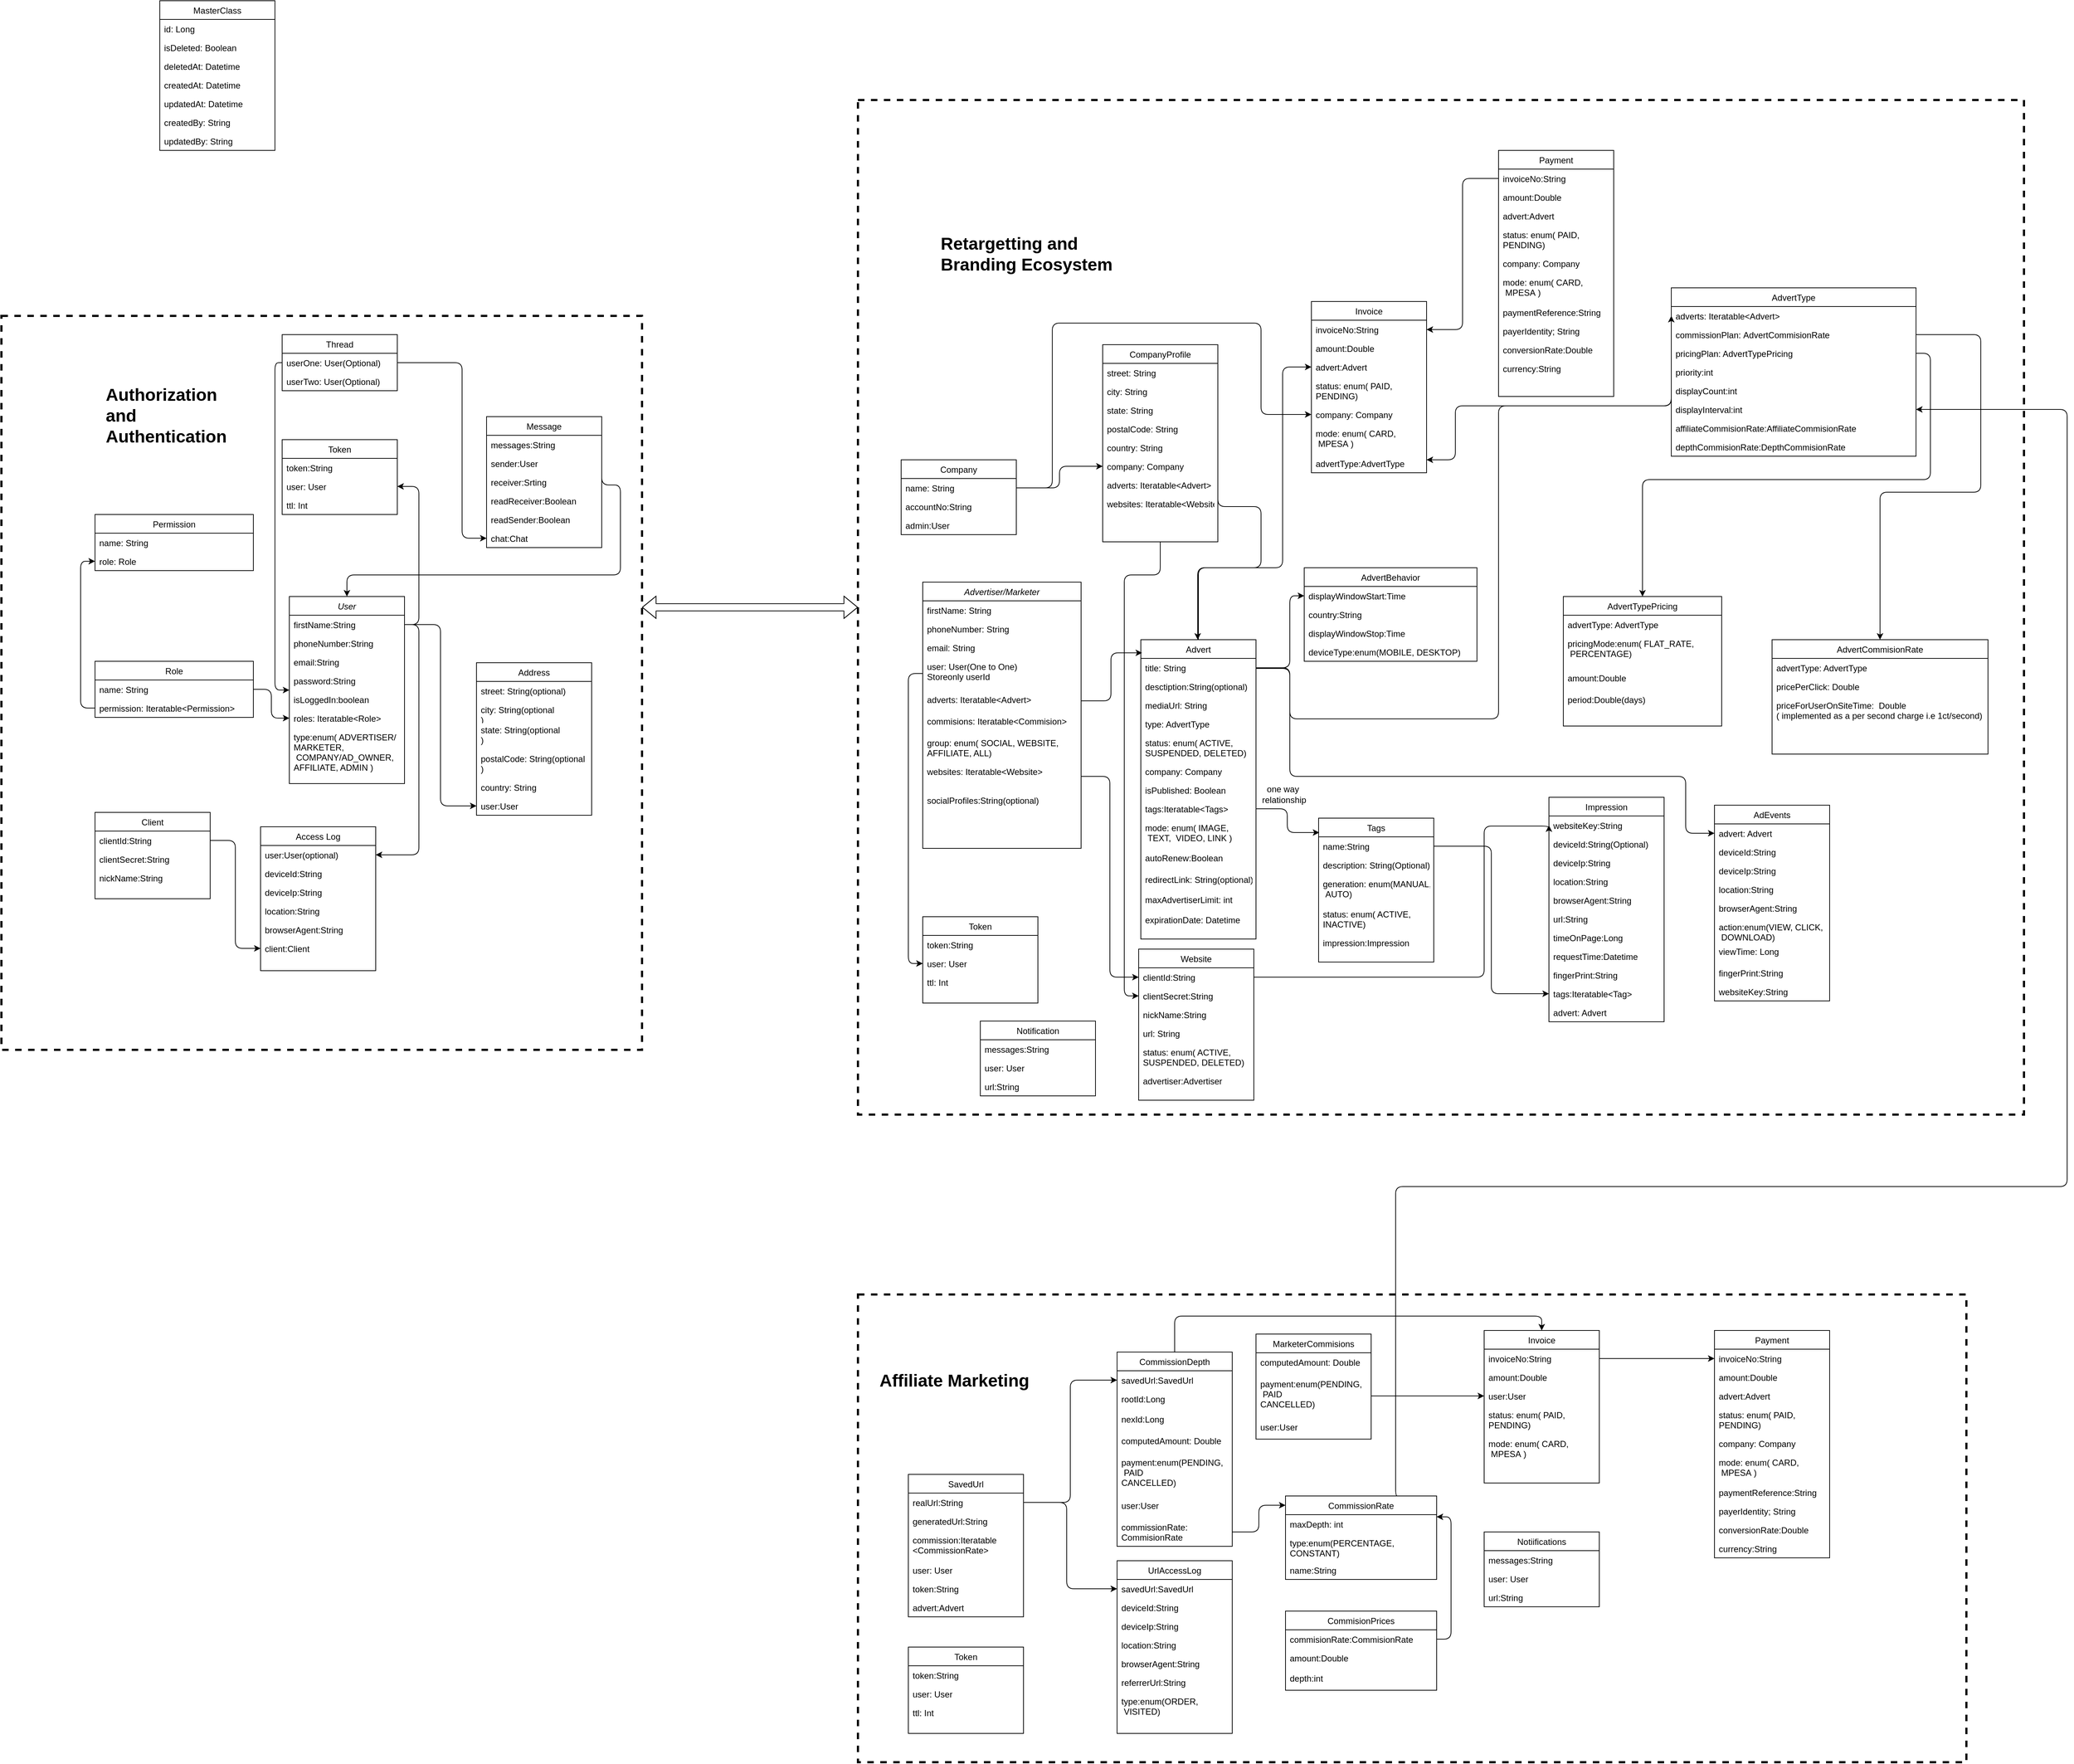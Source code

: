 <mxfile version="13.6.5">
    <diagram id="C5RBs43oDa-KdzZeNtuy" name="Page-1">
        <mxGraphModel dx="1549" dy="1639" grid="1" gridSize="10" guides="1" tooltips="1" connect="1" arrows="1" fold="1" page="1" pageScale="1" pageWidth="827" pageHeight="1169" math="0" shadow="0">
            <root>
                <mxCell id="WIyWlLk6GJQsqaUBKTNV-0"/>
                <mxCell id="WIyWlLk6GJQsqaUBKTNV-1" parent="WIyWlLk6GJQsqaUBKTNV-0"/>
                <mxCell id="y_2Q1S5BWdbnGO1Q2Io4-148" value="" style="whiteSpace=wrap;html=1;dashed=1;fillColor=none;strokeWidth=3;" parent="WIyWlLk6GJQsqaUBKTNV-1" vertex="1">
                    <mxGeometry x="-340" y="-250" width="890" height="1020" as="geometry"/>
                </mxCell>
                <mxCell id="y_2Q1S5BWdbnGO1Q2Io4-149" value="" style="whiteSpace=wrap;html=1;dashed=1;fillColor=none;strokeWidth=3;" parent="WIyWlLk6GJQsqaUBKTNV-1" vertex="1">
                    <mxGeometry x="850" y="-550" width="1620" height="1410" as="geometry"/>
                </mxCell>
                <mxCell id="y_2Q1S5BWdbnGO1Q2Io4-20" style="edgeStyle=orthogonalEdgeStyle;orthogonalLoop=1;jettySize=auto;html=1;exitX=1;exitY=0.5;exitDx=0;exitDy=0;entryX=0;entryY=0.5;entryDx=0;entryDy=0;" parent="WIyWlLk6GJQsqaUBKTNV-1" source="y_2Q1S5BWdbnGO1Q2Io4-2" target="y_2Q1S5BWdbnGO1Q2Io4-17" edge="1">
                    <mxGeometry relative="1" as="geometry"/>
                </mxCell>
                <mxCell id="y_2Q1S5BWdbnGO1Q2Io4-23" style="edgeStyle=orthogonalEdgeStyle;orthogonalLoop=1;jettySize=auto;html=1;exitX=1;exitY=0.5;exitDx=0;exitDy=0;entryX=0;entryY=0.5;entryDx=0;entryDy=0;" parent="WIyWlLk6GJQsqaUBKTNV-1" source="zkfFHV4jXpPFQw0GAbJ--1" target="y_2Q1S5BWdbnGO1Q2Io4-22" edge="1">
                    <mxGeometry relative="1" as="geometry"/>
                </mxCell>
                <mxCell id="y_2Q1S5BWdbnGO1Q2Io4-24" style="edgeStyle=orthogonalEdgeStyle;orthogonalLoop=1;jettySize=auto;html=1;exitX=1;exitY=0.5;exitDx=0;exitDy=0;entryX=1;entryY=0.5;entryDx=0;entryDy=0;" parent="WIyWlLk6GJQsqaUBKTNV-1" source="zkfFHV4jXpPFQw0GAbJ--1" target="y_2Q1S5BWdbnGO1Q2Io4-30" edge="1">
                    <mxGeometry relative="1" as="geometry">
                        <mxPoint x="400" y="399" as="targetPoint"/>
                    </mxGeometry>
                </mxCell>
                <mxCell id="y_2Q1S5BWdbnGO1Q2Io4-28" style="edgeStyle=orthogonalEdgeStyle;orthogonalLoop=1;jettySize=auto;html=1;exitX=0;exitY=0.5;exitDx=0;exitDy=0;entryX=0;entryY=0.5;entryDx=0;entryDy=0;" parent="WIyWlLk6GJQsqaUBKTNV-1" source="y_2Q1S5BWdbnGO1Q2Io4-27" target="y_2Q1S5BWdbnGO1Q2Io4-29" edge="1">
                    <mxGeometry relative="1" as="geometry">
                        <mxPoint x="-70" y="180" as="targetPoint"/>
                    </mxGeometry>
                </mxCell>
                <mxCell id="y_2Q1S5BWdbnGO1Q2Io4-35" style="edgeStyle=orthogonalEdgeStyle;orthogonalLoop=1;jettySize=auto;html=1;exitX=1;exitY=0.5;exitDx=0;exitDy=0;" parent="WIyWlLk6GJQsqaUBKTNV-1" source="zkfFHV4jXpPFQw0GAbJ--1" target="y_2Q1S5BWdbnGO1Q2Io4-33" edge="1">
                    <mxGeometry relative="1" as="geometry"/>
                </mxCell>
                <mxCell id="ODrCpCYY67fO-5wblpDy-75" style="edgeStyle=orthogonalEdgeStyle;orthogonalLoop=1;jettySize=auto;html=1;exitX=0.5;exitY=0;exitDx=0;exitDy=0;" parent="WIyWlLk6GJQsqaUBKTNV-1" source="y_2Q1S5BWdbnGO1Q2Io4-63" target="ODrCpCYY67fO-5wblpDy-57" edge="1">
                    <mxGeometry relative="1" as="geometry">
                        <Array as="points">
                            <mxPoint x="1323" y="100"/>
                            <mxPoint x="1440" y="100"/>
                            <mxPoint x="1440" y="-179"/>
                        </Array>
                    </mxGeometry>
                </mxCell>
                <mxCell id="y_2Q1S5BWdbnGO1Q2Io4-63" value="Advert" style="swimlane;fontStyle=0;align=center;verticalAlign=top;childLayout=stackLayout;horizontal=1;startSize=26;horizontalStack=0;resizeParent=1;resizeLast=0;collapsible=1;marginBottom=0;shadow=0;strokeWidth=1;" parent="WIyWlLk6GJQsqaUBKTNV-1" vertex="1">
                    <mxGeometry x="1243" y="200" width="160" height="416" as="geometry">
                        <mxRectangle x="550" y="140" width="160" height="26" as="alternateBounds"/>
                    </mxGeometry>
                </mxCell>
                <mxCell id="y_2Q1S5BWdbnGO1Q2Io4-64" value="title: String" style="text;align=left;verticalAlign=top;spacingLeft=4;spacingRight=4;overflow=hidden;rotatable=0;points=[[0,0.5],[1,0.5]];portConstraint=eastwest;" parent="y_2Q1S5BWdbnGO1Q2Io4-63" vertex="1">
                    <mxGeometry y="26" width="160" height="26" as="geometry"/>
                </mxCell>
                <mxCell id="y_2Q1S5BWdbnGO1Q2Io4-65" value="desctiption:String(optional)" style="text;align=left;verticalAlign=top;spacingLeft=4;spacingRight=4;overflow=hidden;rotatable=0;points=[[0,0.5],[1,0.5]];portConstraint=eastwest;shadow=0;html=0;" parent="y_2Q1S5BWdbnGO1Q2Io4-63" vertex="1">
                    <mxGeometry y="52" width="160" height="26" as="geometry"/>
                </mxCell>
                <mxCell id="y_2Q1S5BWdbnGO1Q2Io4-66" value="mediaUrl: String" style="text;align=left;verticalAlign=top;spacingLeft=4;spacingRight=4;overflow=hidden;rotatable=0;points=[[0,0.5],[1,0.5]];portConstraint=eastwest;shadow=0;html=0;" parent="y_2Q1S5BWdbnGO1Q2Io4-63" vertex="1">
                    <mxGeometry y="78" width="160" height="26" as="geometry"/>
                </mxCell>
                <mxCell id="y_2Q1S5BWdbnGO1Q2Io4-67" value="type: AdvertType" style="text;align=left;verticalAlign=top;spacingLeft=4;spacingRight=4;overflow=hidden;rotatable=0;points=[[0,0.5],[1,0.5]];portConstraint=eastwest;shadow=0;html=0;" parent="y_2Q1S5BWdbnGO1Q2Io4-63" vertex="1">
                    <mxGeometry y="104" width="160" height="26" as="geometry"/>
                </mxCell>
                <mxCell id="y_2Q1S5BWdbnGO1Q2Io4-68" value="status: enum( ACTIVE, &#10;SUSPENDED, DELETED)" style="text;align=left;verticalAlign=top;spacingLeft=4;spacingRight=4;overflow=hidden;rotatable=0;points=[[0,0.5],[1,0.5]];portConstraint=eastwest;shadow=0;html=0;" parent="y_2Q1S5BWdbnGO1Q2Io4-63" vertex="1">
                    <mxGeometry y="130" width="160" height="40" as="geometry"/>
                </mxCell>
                <mxCell id="y_2Q1S5BWdbnGO1Q2Io4-77" value="company: Company" style="text;align=left;verticalAlign=top;spacingLeft=4;spacingRight=4;overflow=hidden;rotatable=0;points=[[0,0.5],[1,0.5]];portConstraint=eastwest;shadow=0;html=0;" parent="y_2Q1S5BWdbnGO1Q2Io4-63" vertex="1">
                    <mxGeometry y="170" width="160" height="26" as="geometry"/>
                </mxCell>
                <mxCell id="y_2Q1S5BWdbnGO1Q2Io4-78" value="isPublished: Boolean" style="text;align=left;verticalAlign=top;spacingLeft=4;spacingRight=4;overflow=hidden;rotatable=0;points=[[0,0.5],[1,0.5]];portConstraint=eastwest;shadow=0;html=0;" parent="y_2Q1S5BWdbnGO1Q2Io4-63" vertex="1">
                    <mxGeometry y="196" width="160" height="26" as="geometry"/>
                </mxCell>
                <mxCell id="y_2Q1S5BWdbnGO1Q2Io4-133" value="tags:Iteratable&lt;Tags&gt;" style="text;align=left;verticalAlign=top;spacingLeft=4;spacingRight=4;overflow=hidden;rotatable=0;points=[[0,0.5],[1,0.5]];portConstraint=eastwest;shadow=0;html=0;" parent="y_2Q1S5BWdbnGO1Q2Io4-63" vertex="1">
                    <mxGeometry y="222" width="160" height="26" as="geometry"/>
                </mxCell>
                <mxCell id="y_2Q1S5BWdbnGO1Q2Io4-136" value="mode: enum( IMAGE,&#10; TEXT,  VIDEO, LINK )" style="text;align=left;verticalAlign=top;spacingLeft=4;spacingRight=4;overflow=hidden;rotatable=0;points=[[0,0.5],[1,0.5]];portConstraint=eastwest;shadow=0;html=0;" parent="y_2Q1S5BWdbnGO1Q2Io4-63" vertex="1">
                    <mxGeometry y="248" width="160" height="42" as="geometry"/>
                </mxCell>
                <mxCell id="ODrCpCYY67fO-5wblpDy-64" value="autoRenew:Boolean" style="text;align=left;verticalAlign=top;spacingLeft=4;spacingRight=4;overflow=hidden;rotatable=0;points=[[0,0.5],[1,0.5]];portConstraint=eastwest;shadow=0;html=0;" parent="y_2Q1S5BWdbnGO1Q2Io4-63" vertex="1">
                    <mxGeometry y="290" width="160" height="30" as="geometry"/>
                </mxCell>
                <mxCell id="ODrCpCYY67fO-5wblpDy-132" value="redirectLink: String(optional)" style="text;align=left;verticalAlign=top;spacingLeft=4;spacingRight=4;overflow=hidden;rotatable=0;points=[[0,0.5],[1,0.5]];portConstraint=eastwest;shadow=0;html=0;" parent="y_2Q1S5BWdbnGO1Q2Io4-63" vertex="1">
                    <mxGeometry y="320" width="160" height="28" as="geometry"/>
                </mxCell>
                <mxCell id="ODrCpCYY67fO-5wblpDy-134" value="maxAdvertiserLimit: int" style="text;align=left;verticalAlign=top;spacingLeft=4;spacingRight=4;overflow=hidden;rotatable=0;points=[[0,0.5],[1,0.5]];portConstraint=eastwest;shadow=0;html=0;" parent="y_2Q1S5BWdbnGO1Q2Io4-63" vertex="1">
                    <mxGeometry y="348" width="160" height="28" as="geometry"/>
                </mxCell>
                <mxCell id="ODrCpCYY67fO-5wblpDy-136" value="expirationDate: Datetime" style="text;align=left;verticalAlign=top;spacingLeft=4;spacingRight=4;overflow=hidden;rotatable=0;points=[[0,0.5],[1,0.5]];portConstraint=eastwest;shadow=0;html=0;" parent="y_2Q1S5BWdbnGO1Q2Io4-63" vertex="1">
                    <mxGeometry y="376" width="160" height="28" as="geometry"/>
                </mxCell>
                <mxCell id="y_2Q1S5BWdbnGO1Q2Io4-84" style="edgeStyle=orthogonalEdgeStyle;orthogonalLoop=1;jettySize=auto;html=1;exitX=0;exitY=0.5;exitDx=0;exitDy=0;entryX=0;entryY=0.5;entryDx=0;entryDy=0;" parent="WIyWlLk6GJQsqaUBKTNV-1" source="y_2Q1S5BWdbnGO1Q2Io4-62" target="y_2Q1S5BWdbnGO1Q2Io4-81" edge="1">
                    <mxGeometry relative="1" as="geometry"/>
                </mxCell>
                <mxCell id="y_2Q1S5BWdbnGO1Q2Io4-92" style="edgeStyle=orthogonalEdgeStyle;orthogonalLoop=1;jettySize=auto;html=1;exitX=1;exitY=0.5;exitDx=0;exitDy=0;entryX=0;entryY=0.5;entryDx=0;entryDy=0;" parent="WIyWlLk6GJQsqaUBKTNV-1" source="y_2Q1S5BWdbnGO1Q2Io4-37" target="y_2Q1S5BWdbnGO1Q2Io4-49" edge="1">
                    <mxGeometry relative="1" as="geometry"/>
                </mxCell>
                <mxCell id="y_2Q1S5BWdbnGO1Q2Io4-95" style="edgeStyle=orthogonalEdgeStyle;orthogonalLoop=1;jettySize=auto;html=1;exitX=1;exitY=0.5;exitDx=0;exitDy=0;" parent="WIyWlLk6GJQsqaUBKTNV-1" source="y_2Q1S5BWdbnGO1Q2Io4-93" target="y_2Q1S5BWdbnGO1Q2Io4-63" edge="1">
                    <mxGeometry relative="1" as="geometry">
                        <Array as="points">
                            <mxPoint x="1410" y="15"/>
                            <mxPoint x="1410" y="100"/>
                            <mxPoint x="1322" y="100"/>
                        </Array>
                    </mxGeometry>
                </mxCell>
                <mxCell id="y_2Q1S5BWdbnGO1Q2Io4-106" style="edgeStyle=orthogonalEdgeStyle;orthogonalLoop=1;jettySize=auto;html=1;exitX=1;exitY=0.5;exitDx=0;exitDy=0;" parent="WIyWlLk6GJQsqaUBKTNV-1" source="y_2Q1S5BWdbnGO1Q2Io4-96" target="y_2Q1S5BWdbnGO1Q2Io4-101" edge="1">
                    <mxGeometry relative="1" as="geometry">
                        <Array as="points">
                            <mxPoint x="2410" y="-224"/>
                            <mxPoint x="2410" y="-5"/>
                            <mxPoint x="2270" y="-5"/>
                        </Array>
                    </mxGeometry>
                </mxCell>
                <mxCell id="y_2Q1S5BWdbnGO1Q2Io4-107" style="edgeStyle=orthogonalEdgeStyle;orthogonalLoop=1;jettySize=auto;html=1;exitX=1;exitY=0.5;exitDx=0;exitDy=0;entryX=0.5;entryY=0;entryDx=0;entryDy=0;" parent="WIyWlLk6GJQsqaUBKTNV-1" source="y_2Q1S5BWdbnGO1Q2Io4-104" target="y_2Q1S5BWdbnGO1Q2Io4-97" edge="1">
                    <mxGeometry relative="1" as="geometry"/>
                </mxCell>
                <mxCell id="y_2Q1S5BWdbnGO1Q2Io4-109" style="edgeStyle=orthogonalEdgeStyle;orthogonalLoop=1;jettySize=auto;html=1;exitX=1;exitY=0.5;exitDx=0;exitDy=0;entryX=0.011;entryY=0.044;entryDx=0;entryDy=0;entryPerimeter=0;" parent="WIyWlLk6GJQsqaUBKTNV-1" source="y_2Q1S5BWdbnGO1Q2Io4-94" target="y_2Q1S5BWdbnGO1Q2Io4-63" edge="1">
                    <mxGeometry relative="1" as="geometry"/>
                </mxCell>
                <mxCell id="y_2Q1S5BWdbnGO1Q2Io4-134" style="edgeStyle=orthogonalEdgeStyle;orthogonalLoop=1;jettySize=auto;html=1;exitX=1;exitY=0.5;exitDx=0;exitDy=0;entryX=0.006;entryY=0.1;entryDx=0;entryDy=0;entryPerimeter=0;" parent="WIyWlLk6GJQsqaUBKTNV-1" source="y_2Q1S5BWdbnGO1Q2Io4-133" target="y_2Q1S5BWdbnGO1Q2Io4-114" edge="1">
                    <mxGeometry relative="1" as="geometry"/>
                </mxCell>
                <mxCell id="y_2Q1S5BWdbnGO1Q2Io4-135" value="one way&lt;br&gt;&amp;nbsp;relationship" style="text;html=1;align=center;verticalAlign=middle;resizable=0;points=[];autosize=1;" parent="WIyWlLk6GJQsqaUBKTNV-1" vertex="1">
                    <mxGeometry x="1400" y="400" width="80" height="30" as="geometry"/>
                </mxCell>
                <mxCell id="y_2Q1S5BWdbnGO1Q2Io4-52" value="Advertiser/Marketer" style="swimlane;fontStyle=2;align=center;verticalAlign=top;childLayout=stackLayout;horizontal=1;startSize=26;horizontalStack=0;resizeParent=1;resizeLast=0;collapsible=1;marginBottom=0;shadow=0;strokeWidth=1;" parent="WIyWlLk6GJQsqaUBKTNV-1" vertex="1">
                    <mxGeometry x="940" y="120" width="220" height="370" as="geometry">
                        <mxRectangle x="220" y="120" width="160" height="26" as="alternateBounds"/>
                    </mxGeometry>
                </mxCell>
                <mxCell id="y_2Q1S5BWdbnGO1Q2Io4-53" value="firstName: String" style="text;align=left;verticalAlign=top;spacingLeft=4;spacingRight=4;overflow=hidden;rotatable=0;points=[[0,0.5],[1,0.5]];portConstraint=eastwest;" parent="y_2Q1S5BWdbnGO1Q2Io4-52" vertex="1">
                    <mxGeometry y="26" width="220" height="26" as="geometry"/>
                </mxCell>
                <mxCell id="y_2Q1S5BWdbnGO1Q2Io4-54" value="phoneNumber: String" style="text;align=left;verticalAlign=top;spacingLeft=4;spacingRight=4;overflow=hidden;rotatable=0;points=[[0,0.5],[1,0.5]];portConstraint=eastwest;shadow=0;html=0;" parent="y_2Q1S5BWdbnGO1Q2Io4-52" vertex="1">
                    <mxGeometry y="52" width="220" height="26" as="geometry"/>
                </mxCell>
                <mxCell id="y_2Q1S5BWdbnGO1Q2Io4-55" value="email: String" style="text;align=left;verticalAlign=top;spacingLeft=4;spacingRight=4;overflow=hidden;rotatable=0;points=[[0,0.5],[1,0.5]];portConstraint=eastwest;shadow=0;html=0;" parent="y_2Q1S5BWdbnGO1Q2Io4-52" vertex="1">
                    <mxGeometry y="78" width="220" height="26" as="geometry"/>
                </mxCell>
                <mxCell id="y_2Q1S5BWdbnGO1Q2Io4-62" value="user: User(One to One)&#10;Storeonly userId" style="text;align=left;verticalAlign=top;spacingLeft=4;spacingRight=4;overflow=hidden;rotatable=0;points=[[0,0.5],[1,0.5]];portConstraint=eastwest;shadow=0;html=0;" parent="y_2Q1S5BWdbnGO1Q2Io4-52" vertex="1">
                    <mxGeometry y="104" width="220" height="46" as="geometry"/>
                </mxCell>
                <mxCell id="y_2Q1S5BWdbnGO1Q2Io4-94" value="adverts: Iteratable&lt;Advert&gt;" style="text;align=left;verticalAlign=top;spacingLeft=4;spacingRight=4;overflow=hidden;rotatable=0;points=[[0,0.5],[1,0.5]];portConstraint=eastwest;shadow=0;html=0;" parent="y_2Q1S5BWdbnGO1Q2Io4-52" vertex="1">
                    <mxGeometry y="150" width="220" height="30" as="geometry"/>
                </mxCell>
                <mxCell id="y_2Q1S5BWdbnGO1Q2Io4-138" value="commisions: Iteratable&lt;Commision&gt;" style="text;align=left;verticalAlign=top;spacingLeft=4;spacingRight=4;overflow=hidden;rotatable=0;points=[[0,0.5],[1,0.5]];portConstraint=eastwest;shadow=0;html=0;" parent="y_2Q1S5BWdbnGO1Q2Io4-52" vertex="1">
                    <mxGeometry y="180" width="220" height="30" as="geometry"/>
                </mxCell>
                <mxCell id="y_2Q1S5BWdbnGO1Q2Io4-139" value="group: enum( SOCIAL, WEBSITE, &#10;AFFILIATE, ALL)" style="text;align=left;verticalAlign=top;spacingLeft=4;spacingRight=4;overflow=hidden;rotatable=0;points=[[0,0.5],[1,0.5]];portConstraint=eastwest;shadow=0;html=0;" parent="y_2Q1S5BWdbnGO1Q2Io4-52" vertex="1">
                    <mxGeometry y="210" width="220" height="40" as="geometry"/>
                </mxCell>
                <mxCell id="y_2Q1S5BWdbnGO1Q2Io4-201" value="websites: Iteratable&lt;Website&gt;" style="text;align=left;verticalAlign=top;spacingLeft=4;spacingRight=4;overflow=hidden;rotatable=0;points=[[0,0.5],[1,0.5]];portConstraint=eastwest;shadow=0;html=0;" parent="y_2Q1S5BWdbnGO1Q2Io4-52" vertex="1">
                    <mxGeometry y="250" width="220" height="40" as="geometry"/>
                </mxCell>
                <mxCell id="ODrCpCYY67fO-5wblpDy-131" value="socialProfiles:String(optional)" style="text;align=left;verticalAlign=top;spacingLeft=4;spacingRight=4;overflow=hidden;rotatable=0;points=[[0,0.5],[1,0.5]];portConstraint=eastwest;shadow=0;html=0;" parent="y_2Q1S5BWdbnGO1Q2Io4-52" vertex="1">
                    <mxGeometry y="290" width="220" height="40" as="geometry"/>
                </mxCell>
                <mxCell id="y_2Q1S5BWdbnGO1Q2Io4-158" value="&lt;h1&gt;Retargetting and Branding Ecosystem&lt;/h1&gt;" style="text;html=1;strokeColor=none;fillColor=none;spacing=5;spacingTop=-20;whiteSpace=wrap;overflow=hidden;dashed=1;" parent="WIyWlLk6GJQsqaUBKTNV-1" vertex="1">
                    <mxGeometry x="960" y="-370" width="260" height="100" as="geometry"/>
                </mxCell>
                <mxCell id="y_2Q1S5BWdbnGO1Q2Io4-163" value="&lt;h1&gt;Authorization and Authentication&lt;/h1&gt;" style="text;html=1;strokeColor=none;fillColor=none;spacing=5;spacingTop=-20;whiteSpace=wrap;overflow=hidden;dashed=1;" parent="WIyWlLk6GJQsqaUBKTNV-1" vertex="1">
                    <mxGeometry x="-200" y="-160" width="190" height="120" as="geometry"/>
                </mxCell>
                <mxCell id="ODrCpCYY67fO-5wblpDy-54" value="Invoice" style="swimlane;fontStyle=0;align=center;verticalAlign=top;childLayout=stackLayout;horizontal=1;startSize=26;horizontalStack=0;resizeParent=1;resizeLast=0;collapsible=1;marginBottom=0;shadow=0;strokeWidth=1;" parent="WIyWlLk6GJQsqaUBKTNV-1" vertex="1">
                    <mxGeometry x="1480" y="-270" width="160" height="238" as="geometry">
                        <mxRectangle x="550" y="140" width="160" height="26" as="alternateBounds"/>
                    </mxGeometry>
                </mxCell>
                <mxCell id="ODrCpCYY67fO-5wblpDy-55" value="invoiceNo:String" style="text;align=left;verticalAlign=top;spacingLeft=4;spacingRight=4;overflow=hidden;rotatable=0;points=[[0,0.5],[1,0.5]];portConstraint=eastwest;" parent="ODrCpCYY67fO-5wblpDy-54" vertex="1">
                    <mxGeometry y="26" width="160" height="26" as="geometry"/>
                </mxCell>
                <mxCell id="ODrCpCYY67fO-5wblpDy-56" value="amount:Double" style="text;align=left;verticalAlign=top;spacingLeft=4;spacingRight=4;overflow=hidden;rotatable=0;points=[[0,0.5],[1,0.5]];portConstraint=eastwest;shadow=0;html=0;" parent="ODrCpCYY67fO-5wblpDy-54" vertex="1">
                    <mxGeometry y="52" width="160" height="26" as="geometry"/>
                </mxCell>
                <mxCell id="ODrCpCYY67fO-5wblpDy-57" value="advert:Advert" style="text;align=left;verticalAlign=top;spacingLeft=4;spacingRight=4;overflow=hidden;rotatable=0;points=[[0,0.5],[1,0.5]];portConstraint=eastwest;shadow=0;html=0;" parent="ODrCpCYY67fO-5wblpDy-54" vertex="1">
                    <mxGeometry y="78" width="160" height="26" as="geometry"/>
                </mxCell>
                <mxCell id="ODrCpCYY67fO-5wblpDy-59" value="status: enum( PAID, &#10;PENDING)" style="text;align=left;verticalAlign=top;spacingLeft=4;spacingRight=4;overflow=hidden;rotatable=0;points=[[0,0.5],[1,0.5]];portConstraint=eastwest;shadow=0;html=0;" parent="ODrCpCYY67fO-5wblpDy-54" vertex="1">
                    <mxGeometry y="104" width="160" height="40" as="geometry"/>
                </mxCell>
                <mxCell id="ODrCpCYY67fO-5wblpDy-60" value="company: Company" style="text;align=left;verticalAlign=top;spacingLeft=4;spacingRight=4;overflow=hidden;rotatable=0;points=[[0,0.5],[1,0.5]];portConstraint=eastwest;shadow=0;html=0;" parent="ODrCpCYY67fO-5wblpDy-54" vertex="1">
                    <mxGeometry y="144" width="160" height="26" as="geometry"/>
                </mxCell>
                <mxCell id="ODrCpCYY67fO-5wblpDy-63" value="mode: enum( CARD,&#10; MPESA )" style="text;align=left;verticalAlign=top;spacingLeft=4;spacingRight=4;overflow=hidden;rotatable=0;points=[[0,0.5],[1,0.5]];portConstraint=eastwest;shadow=0;html=0;" parent="ODrCpCYY67fO-5wblpDy-54" vertex="1">
                    <mxGeometry y="170" width="160" height="42" as="geometry"/>
                </mxCell>
                <mxCell id="ODrCpCYY67fO-5wblpDy-195" value="advertType:AdvertType" style="text;align=left;verticalAlign=top;spacingLeft=4;spacingRight=4;overflow=hidden;rotatable=0;points=[[0,0.5],[1,0.5]];portConstraint=eastwest;shadow=0;html=0;" parent="ODrCpCYY67fO-5wblpDy-54" vertex="1">
                    <mxGeometry y="212" width="160" height="26" as="geometry"/>
                </mxCell>
                <mxCell id="ODrCpCYY67fO-5wblpDy-65" value="Payment" style="swimlane;fontStyle=0;align=center;verticalAlign=top;childLayout=stackLayout;horizontal=1;startSize=26;horizontalStack=0;resizeParent=1;resizeLast=0;collapsible=1;marginBottom=0;shadow=0;strokeWidth=1;" parent="WIyWlLk6GJQsqaUBKTNV-1" vertex="1">
                    <mxGeometry x="1740" y="-480" width="160" height="342" as="geometry">
                        <mxRectangle x="550" y="140" width="160" height="26" as="alternateBounds"/>
                    </mxGeometry>
                </mxCell>
                <mxCell id="ODrCpCYY67fO-5wblpDy-66" value="invoiceNo:String" style="text;align=left;verticalAlign=top;spacingLeft=4;spacingRight=4;overflow=hidden;rotatable=0;points=[[0,0.5],[1,0.5]];portConstraint=eastwest;" parent="ODrCpCYY67fO-5wblpDy-65" vertex="1">
                    <mxGeometry y="26" width="160" height="26" as="geometry"/>
                </mxCell>
                <mxCell id="ODrCpCYY67fO-5wblpDy-67" value="amount:Double" style="text;align=left;verticalAlign=top;spacingLeft=4;spacingRight=4;overflow=hidden;rotatable=0;points=[[0,0.5],[1,0.5]];portConstraint=eastwest;shadow=0;html=0;" parent="ODrCpCYY67fO-5wblpDy-65" vertex="1">
                    <mxGeometry y="52" width="160" height="26" as="geometry"/>
                </mxCell>
                <mxCell id="ODrCpCYY67fO-5wblpDy-68" value="advert:Advert" style="text;align=left;verticalAlign=top;spacingLeft=4;spacingRight=4;overflow=hidden;rotatable=0;points=[[0,0.5],[1,0.5]];portConstraint=eastwest;shadow=0;html=0;" parent="ODrCpCYY67fO-5wblpDy-65" vertex="1">
                    <mxGeometry y="78" width="160" height="26" as="geometry"/>
                </mxCell>
                <mxCell id="ODrCpCYY67fO-5wblpDy-69" value="status: enum( PAID, &#10;PENDING)" style="text;align=left;verticalAlign=top;spacingLeft=4;spacingRight=4;overflow=hidden;rotatable=0;points=[[0,0.5],[1,0.5]];portConstraint=eastwest;shadow=0;html=0;" parent="ODrCpCYY67fO-5wblpDy-65" vertex="1">
                    <mxGeometry y="104" width="160" height="40" as="geometry"/>
                </mxCell>
                <mxCell id="ODrCpCYY67fO-5wblpDy-70" value="company: Company" style="text;align=left;verticalAlign=top;spacingLeft=4;spacingRight=4;overflow=hidden;rotatable=0;points=[[0,0.5],[1,0.5]];portConstraint=eastwest;shadow=0;html=0;" parent="ODrCpCYY67fO-5wblpDy-65" vertex="1">
                    <mxGeometry y="144" width="160" height="26" as="geometry"/>
                </mxCell>
                <mxCell id="ODrCpCYY67fO-5wblpDy-71" value="mode: enum( CARD,&#10; MPESA )" style="text;align=left;verticalAlign=top;spacingLeft=4;spacingRight=4;overflow=hidden;rotatable=0;points=[[0,0.5],[1,0.5]];portConstraint=eastwest;shadow=0;html=0;" parent="ODrCpCYY67fO-5wblpDy-65" vertex="1">
                    <mxGeometry y="170" width="160" height="42" as="geometry"/>
                </mxCell>
                <mxCell id="ODrCpCYY67fO-5wblpDy-84" value="paymentReference:String" style="text;align=left;verticalAlign=top;spacingLeft=4;spacingRight=4;overflow=hidden;rotatable=0;points=[[0,0.5],[1,0.5]];portConstraint=eastwest;" parent="ODrCpCYY67fO-5wblpDy-65" vertex="1">
                    <mxGeometry y="212" width="160" height="26" as="geometry"/>
                </mxCell>
                <mxCell id="ODrCpCYY67fO-5wblpDy-85" value="payerIdentity; String" style="text;align=left;verticalAlign=top;spacingLeft=4;spacingRight=4;overflow=hidden;rotatable=0;points=[[0,0.5],[1,0.5]];portConstraint=eastwest;" parent="ODrCpCYY67fO-5wblpDy-65" vertex="1">
                    <mxGeometry y="238" width="160" height="26" as="geometry"/>
                </mxCell>
                <mxCell id="ODrCpCYY67fO-5wblpDy-96" value="conversionRate:Double" style="text;align=left;verticalAlign=top;spacingLeft=4;spacingRight=4;overflow=hidden;rotatable=0;points=[[0,0.5],[1,0.5]];portConstraint=eastwest;" parent="ODrCpCYY67fO-5wblpDy-65" vertex="1">
                    <mxGeometry y="264" width="160" height="26" as="geometry"/>
                </mxCell>
                <mxCell id="ODrCpCYY67fO-5wblpDy-95" value="currency:String" style="text;align=left;verticalAlign=top;spacingLeft=4;spacingRight=4;overflow=hidden;rotatable=0;points=[[0,0.5],[1,0.5]];portConstraint=eastwest;" parent="ODrCpCYY67fO-5wblpDy-65" vertex="1">
                    <mxGeometry y="290" width="160" height="26" as="geometry"/>
                </mxCell>
                <mxCell id="y_2Q1S5BWdbnGO1Q2Io4-164" value="" style="whiteSpace=wrap;html=1;dashed=1;fillColor=none;strokeWidth=3;" parent="WIyWlLk6GJQsqaUBKTNV-1" vertex="1">
                    <mxGeometry x="850" y="1110" width="1540" height="650" as="geometry"/>
                </mxCell>
                <mxCell id="y_2Q1S5BWdbnGO1Q2Io4-205" style="edgeStyle=orthogonalEdgeStyle;orthogonalLoop=1;jettySize=auto;html=1;exitX=1;exitY=0.5;exitDx=0;exitDy=0;" parent="WIyWlLk6GJQsqaUBKTNV-1" source="y_2Q1S5BWdbnGO1Q2Io4-201" target="y_2Q1S5BWdbnGO1Q2Io4-192" edge="1">
                    <mxGeometry relative="1" as="geometry"/>
                </mxCell>
                <mxCell id="ODrCpCYY67fO-5wblpDy-173" style="edgeStyle=orthogonalEdgeStyle;orthogonalLoop=1;jettySize=auto;html=1;exitX=0.5;exitY=1;exitDx=0;exitDy=0;" parent="WIyWlLk6GJQsqaUBKTNV-1" source="y_2Q1S5BWdbnGO1Q2Io4-43" edge="1" target="y_2Q1S5BWdbnGO1Q2Io4-193">
                    <mxGeometry relative="1" as="geometry">
                        <Array as="points">
                            <mxPoint x="1270" y="110"/>
                            <mxPoint x="1220" y="110"/>
                            <mxPoint x="1220" y="695"/>
                        </Array>
                    </mxGeometry>
                </mxCell>
                <mxCell id="y_2Q1S5BWdbnGO1Q2Io4-36" value="Company" style="swimlane;fontStyle=0;align=center;verticalAlign=top;childLayout=stackLayout;horizontal=1;startSize=26;horizontalStack=0;resizeParent=1;resizeLast=0;collapsible=1;marginBottom=0;shadow=0;strokeWidth=1;" parent="WIyWlLk6GJQsqaUBKTNV-1" vertex="1">
                    <mxGeometry x="910" y="-50" width="160" height="104" as="geometry">
                        <mxRectangle x="550" y="140" width="160" height="26" as="alternateBounds"/>
                    </mxGeometry>
                </mxCell>
                <mxCell id="y_2Q1S5BWdbnGO1Q2Io4-37" value="name: String" style="text;align=left;verticalAlign=top;spacingLeft=4;spacingRight=4;overflow=hidden;rotatable=0;points=[[0,0.5],[1,0.5]];portConstraint=eastwest;" parent="y_2Q1S5BWdbnGO1Q2Io4-36" vertex="1">
                    <mxGeometry y="26" width="160" height="26" as="geometry"/>
                </mxCell>
                <mxCell id="ODrCpCYY67fO-5wblpDy-72" value="accountNo:String" style="text;align=left;verticalAlign=top;spacingLeft=4;spacingRight=4;overflow=hidden;rotatable=0;points=[[0,0.5],[1,0.5]];portConstraint=eastwest;" parent="y_2Q1S5BWdbnGO1Q2Io4-36" vertex="1">
                    <mxGeometry y="52" width="160" height="26" as="geometry"/>
                </mxCell>
                <mxCell id="ODrCpCYY67fO-5wblpDy-73" value="admin:User" style="text;align=left;verticalAlign=top;spacingLeft=4;spacingRight=4;overflow=hidden;rotatable=0;points=[[0,0.5],[1,0.5]];portConstraint=eastwest;" parent="y_2Q1S5BWdbnGO1Q2Io4-36" vertex="1">
                    <mxGeometry y="78" width="160" height="26" as="geometry"/>
                </mxCell>
                <mxCell id="y_2Q1S5BWdbnGO1Q2Io4-210" style="edgeStyle=orthogonalEdgeStyle;orthogonalLoop=1;jettySize=auto;html=1;exitX=1;exitY=0.5;exitDx=0;exitDy=0;entryX=0;entryY=0.5;entryDx=0;entryDy=0;" parent="WIyWlLk6GJQsqaUBKTNV-1" source="y_2Q1S5BWdbnGO1Q2Io4-192" target="y_2Q1S5BWdbnGO1Q2Io4-168" edge="1">
                    <mxGeometry relative="1" as="geometry">
                        <Array as="points">
                            <mxPoint x="1720" y="669"/>
                            <mxPoint x="1720" y="459"/>
                        </Array>
                    </mxGeometry>
                </mxCell>
                <mxCell id="y_2Q1S5BWdbnGO1Q2Io4-173" value="AdEvents" style="swimlane;fontStyle=0;align=center;verticalAlign=top;childLayout=stackLayout;horizontal=1;startSize=26;horizontalStack=0;resizeParent=1;resizeLast=0;collapsible=1;marginBottom=0;shadow=0;strokeWidth=1;" parent="WIyWlLk6GJQsqaUBKTNV-1" vertex="1">
                    <mxGeometry x="2040" y="430" width="160" height="272" as="geometry">
                        <mxRectangle x="340" y="380" width="170" height="26" as="alternateBounds"/>
                    </mxGeometry>
                </mxCell>
                <mxCell id="y_2Q1S5BWdbnGO1Q2Io4-174" value="advert: Advert" style="text;align=left;verticalAlign=top;spacingLeft=4;spacingRight=4;overflow=hidden;rotatable=0;points=[[0,0.5],[1,0.5]];portConstraint=eastwest;shadow=0;html=0;" parent="y_2Q1S5BWdbnGO1Q2Io4-173" vertex="1">
                    <mxGeometry y="26" width="160" height="26" as="geometry"/>
                </mxCell>
                <mxCell id="y_2Q1S5BWdbnGO1Q2Io4-175" value="deviceId:String" style="text;align=left;verticalAlign=top;spacingLeft=4;spacingRight=4;overflow=hidden;rotatable=0;points=[[0,0.5],[1,0.5]];portConstraint=eastwest;" parent="y_2Q1S5BWdbnGO1Q2Io4-173" vertex="1">
                    <mxGeometry y="52" width="160" height="26" as="geometry"/>
                </mxCell>
                <mxCell id="y_2Q1S5BWdbnGO1Q2Io4-176" value="deviceIp:String" style="text;align=left;verticalAlign=top;spacingLeft=4;spacingRight=4;overflow=hidden;rotatable=0;points=[[0,0.5],[1,0.5]];portConstraint=eastwest;" parent="y_2Q1S5BWdbnGO1Q2Io4-173" vertex="1">
                    <mxGeometry y="78" width="160" height="26" as="geometry"/>
                </mxCell>
                <mxCell id="y_2Q1S5BWdbnGO1Q2Io4-177" value="location:String" style="text;align=left;verticalAlign=top;spacingLeft=4;spacingRight=4;overflow=hidden;rotatable=0;points=[[0,0.5],[1,0.5]];portConstraint=eastwest;" parent="y_2Q1S5BWdbnGO1Q2Io4-173" vertex="1">
                    <mxGeometry y="104" width="160" height="26" as="geometry"/>
                </mxCell>
                <mxCell id="y_2Q1S5BWdbnGO1Q2Io4-178" value="browserAgent:String" style="text;align=left;verticalAlign=top;spacingLeft=4;spacingRight=4;overflow=hidden;rotatable=0;points=[[0,0.5],[1,0.5]];portConstraint=eastwest;" parent="y_2Q1S5BWdbnGO1Q2Io4-173" vertex="1">
                    <mxGeometry y="130" width="160" height="26" as="geometry"/>
                </mxCell>
                <mxCell id="y_2Q1S5BWdbnGO1Q2Io4-211" value="action:enum(VIEW, CLICK,&#10; DOWNLOAD)" style="text;align=left;verticalAlign=top;spacingLeft=4;spacingRight=4;overflow=hidden;rotatable=0;points=[[0,0.5],[1,0.5]];portConstraint=eastwest;" parent="y_2Q1S5BWdbnGO1Q2Io4-173" vertex="1">
                    <mxGeometry y="156" width="160" height="34" as="geometry"/>
                </mxCell>
                <mxCell id="y_2Q1S5BWdbnGO1Q2Io4-213" value="viewTime: Long" style="text;align=left;verticalAlign=top;spacingLeft=4;spacingRight=4;overflow=hidden;rotatable=0;points=[[0,0.5],[1,0.5]];portConstraint=eastwest;" parent="y_2Q1S5BWdbnGO1Q2Io4-173" vertex="1">
                    <mxGeometry y="190" width="160" height="30" as="geometry"/>
                </mxCell>
                <mxCell id="vLpIR0dmj-QzTnoqbUWM-0" value="fingerPrint:String" style="text;align=left;verticalAlign=top;spacingLeft=4;spacingRight=4;overflow=hidden;rotatable=0;points=[[0,0.5],[1,0.5]];portConstraint=eastwest;" parent="y_2Q1S5BWdbnGO1Q2Io4-173" vertex="1">
                    <mxGeometry y="220" width="160" height="26" as="geometry"/>
                </mxCell>
                <mxCell id="ODrCpCYY67fO-5wblpDy-193" value="websiteKey:String" style="text;align=left;verticalAlign=top;spacingLeft=4;spacingRight=4;overflow=hidden;rotatable=0;points=[[0,0.5],[1,0.5]];portConstraint=eastwest;shadow=0;html=0;" parent="y_2Q1S5BWdbnGO1Q2Io4-173" vertex="1">
                    <mxGeometry y="246" width="160" height="26" as="geometry"/>
                </mxCell>
                <mxCell id="y_2Q1S5BWdbnGO1Q2Io4-214" style="edgeStyle=orthogonalEdgeStyle;orthogonalLoop=1;jettySize=auto;html=1;exitX=1;exitY=0.5;exitDx=0;exitDy=0;entryX=0;entryY=0.5;entryDx=0;entryDy=0;" parent="WIyWlLk6GJQsqaUBKTNV-1" source="y_2Q1S5BWdbnGO1Q2Io4-64" target="y_2Q1S5BWdbnGO1Q2Io4-174" edge="1">
                    <mxGeometry relative="1" as="geometry">
                        <Array as="points">
                            <mxPoint x="1450" y="239"/>
                            <mxPoint x="1450" y="390"/>
                            <mxPoint x="2000" y="390"/>
                            <mxPoint x="2000" y="469"/>
                        </Array>
                    </mxGeometry>
                </mxCell>
                <mxCell id="y_2Q1S5BWdbnGO1Q2Io4-215" value="&lt;h1&gt;Affiliate Marketing&lt;/h1&gt;" style="text;html=1;strokeColor=none;fillColor=none;spacing=5;spacingTop=-20;whiteSpace=wrap;overflow=hidden;dashed=1;" parent="WIyWlLk6GJQsqaUBKTNV-1" vertex="1">
                    <mxGeometry x="875" y="1210" width="235" height="40" as="geometry"/>
                </mxCell>
                <mxCell id="y_2Q1S5BWdbnGO1Q2Io4-217" value="" style="shape=flexArrow;endArrow=classic;startArrow=classic;html=1;entryX=0;entryY=0.5;entryDx=0;entryDy=0;edgeStyle=orthogonalEdgeStyle;" parent="WIyWlLk6GJQsqaUBKTNV-1" source="y_2Q1S5BWdbnGO1Q2Io4-148" target="y_2Q1S5BWdbnGO1Q2Io4-149" edge="1">
                    <mxGeometry width="50" height="50" relative="1" as="geometry">
                        <mxPoint x="670" y="276" as="sourcePoint"/>
                        <mxPoint x="740.711" y="226" as="targetPoint"/>
                        <Array as="points">
                            <mxPoint x="760" y="155"/>
                            <mxPoint x="760" y="155"/>
                        </Array>
                    </mxGeometry>
                </mxCell>
                <mxCell id="y_2Q1S5BWdbnGO1Q2Io4-25" value="Permission" style="swimlane;fontStyle=0;childLayout=stackLayout;horizontal=1;startSize=26;fillColor=none;horizontalStack=0;resizeParent=1;resizeParentMax=0;resizeLast=0;collapsible=1;marginBottom=0;" parent="WIyWlLk6GJQsqaUBKTNV-1" vertex="1">
                    <mxGeometry x="-210" y="26" width="220" height="78" as="geometry"/>
                </mxCell>
                <mxCell id="y_2Q1S5BWdbnGO1Q2Io4-26" value="name: String" style="text;strokeColor=none;fillColor=none;align=left;verticalAlign=top;spacingLeft=4;spacingRight=4;overflow=hidden;rotatable=0;points=[[0,0.5],[1,0.5]];portConstraint=eastwest;" parent="y_2Q1S5BWdbnGO1Q2Io4-25" vertex="1">
                    <mxGeometry y="26" width="220" height="26" as="geometry"/>
                </mxCell>
                <mxCell id="y_2Q1S5BWdbnGO1Q2Io4-29" value="role: Role" style="text;strokeColor=none;fillColor=none;align=left;verticalAlign=top;spacingLeft=4;spacingRight=4;overflow=hidden;rotatable=0;points=[[0,0.5],[1,0.5]];portConstraint=eastwest;" parent="y_2Q1S5BWdbnGO1Q2Io4-25" vertex="1">
                    <mxGeometry y="52" width="220" height="26" as="geometry"/>
                </mxCell>
                <mxCell id="y_2Q1S5BWdbnGO1Q2Io4-1" value="Role" style="swimlane;fontStyle=0;childLayout=stackLayout;horizontal=1;startSize=26;fillColor=none;horizontalStack=0;resizeParent=1;resizeParentMax=0;resizeLast=0;collapsible=1;marginBottom=0;" parent="WIyWlLk6GJQsqaUBKTNV-1" vertex="1">
                    <mxGeometry x="-210" y="230" width="220" height="78" as="geometry"/>
                </mxCell>
                <mxCell id="y_2Q1S5BWdbnGO1Q2Io4-2" value="name: String" style="text;strokeColor=none;fillColor=none;align=left;verticalAlign=top;spacingLeft=4;spacingRight=4;overflow=hidden;rotatable=0;points=[[0,0.5],[1,0.5]];portConstraint=eastwest;" parent="y_2Q1S5BWdbnGO1Q2Io4-1" vertex="1">
                    <mxGeometry y="26" width="220" height="26" as="geometry"/>
                </mxCell>
                <mxCell id="y_2Q1S5BWdbnGO1Q2Io4-27" value="permission: Iteratable&lt;Permission&gt;" style="text;strokeColor=none;fillColor=none;align=left;verticalAlign=top;spacingLeft=4;spacingRight=4;overflow=hidden;rotatable=0;points=[[0,0.5],[1,0.5]];portConstraint=eastwest;" parent="y_2Q1S5BWdbnGO1Q2Io4-1" vertex="1">
                    <mxGeometry y="52" width="220" height="26" as="geometry"/>
                </mxCell>
                <mxCell id="zkfFHV4jXpPFQw0GAbJ--6" value="Client" style="swimlane;fontStyle=0;align=center;verticalAlign=top;childLayout=stackLayout;horizontal=1;startSize=26;horizontalStack=0;resizeParent=1;resizeLast=0;collapsible=1;marginBottom=0;shadow=0;strokeWidth=1;" parent="WIyWlLk6GJQsqaUBKTNV-1" vertex="1">
                    <mxGeometry x="-210" y="440" width="160" height="120" as="geometry">
                        <mxRectangle x="130" y="380" width="160" height="26" as="alternateBounds"/>
                    </mxGeometry>
                </mxCell>
                <mxCell id="zkfFHV4jXpPFQw0GAbJ--7" value="clientId:String" style="text;align=left;verticalAlign=top;spacingLeft=4;spacingRight=4;overflow=hidden;rotatable=0;points=[[0,0.5],[1,0.5]];portConstraint=eastwest;" parent="zkfFHV4jXpPFQw0GAbJ--6" vertex="1">
                    <mxGeometry y="26" width="160" height="26" as="geometry"/>
                </mxCell>
                <mxCell id="zkfFHV4jXpPFQw0GAbJ--8" value="clientSecret:String" style="text;align=left;verticalAlign=top;spacingLeft=4;spacingRight=4;overflow=hidden;rotatable=0;points=[[0,0.5],[1,0.5]];portConstraint=eastwest;shadow=0;html=0;" parent="zkfFHV4jXpPFQw0GAbJ--6" vertex="1">
                    <mxGeometry y="52" width="160" height="26" as="geometry"/>
                </mxCell>
                <mxCell id="y_2Q1S5BWdbnGO1Q2Io4-18" value="nickName:String" style="text;align=left;verticalAlign=top;spacingLeft=4;spacingRight=4;overflow=hidden;rotatable=0;points=[[0,0.5],[1,0.5]];portConstraint=eastwest;shadow=0;html=0;" parent="zkfFHV4jXpPFQw0GAbJ--6" vertex="1">
                    <mxGeometry y="78" width="160" height="26" as="geometry"/>
                </mxCell>
                <mxCell id="zkfFHV4jXpPFQw0GAbJ--13" value="Access Log" style="swimlane;fontStyle=0;align=center;verticalAlign=top;childLayout=stackLayout;horizontal=1;startSize=26;horizontalStack=0;resizeParent=1;resizeLast=0;collapsible=1;marginBottom=0;shadow=0;strokeWidth=1;" parent="WIyWlLk6GJQsqaUBKTNV-1" vertex="1">
                    <mxGeometry x="20" y="460" width="160" height="200" as="geometry">
                        <mxRectangle x="340" y="380" width="170" height="26" as="alternateBounds"/>
                    </mxGeometry>
                </mxCell>
                <mxCell id="y_2Q1S5BWdbnGO1Q2Io4-30" value="user:User(optional)" style="text;align=left;verticalAlign=top;spacingLeft=4;spacingRight=4;overflow=hidden;rotatable=0;points=[[0,0.5],[1,0.5]];portConstraint=eastwest;shadow=0;html=0;" parent="zkfFHV4jXpPFQw0GAbJ--13" vertex="1">
                    <mxGeometry y="26" width="160" height="26" as="geometry"/>
                </mxCell>
                <mxCell id="y_2Q1S5BWdbnGO1Q2Io4-12" value="deviceId:String" style="text;align=left;verticalAlign=top;spacingLeft=4;spacingRight=4;overflow=hidden;rotatable=0;points=[[0,0.5],[1,0.5]];portConstraint=eastwest;" parent="zkfFHV4jXpPFQw0GAbJ--13" vertex="1">
                    <mxGeometry y="52" width="160" height="26" as="geometry"/>
                </mxCell>
                <mxCell id="y_2Q1S5BWdbnGO1Q2Io4-13" value="deviceIp:String" style="text;align=left;verticalAlign=top;spacingLeft=4;spacingRight=4;overflow=hidden;rotatable=0;points=[[0,0.5],[1,0.5]];portConstraint=eastwest;" parent="zkfFHV4jXpPFQw0GAbJ--13" vertex="1">
                    <mxGeometry y="78" width="160" height="26" as="geometry"/>
                </mxCell>
                <mxCell id="y_2Q1S5BWdbnGO1Q2Io4-14" value="location:String" style="text;align=left;verticalAlign=top;spacingLeft=4;spacingRight=4;overflow=hidden;rotatable=0;points=[[0,0.5],[1,0.5]];portConstraint=eastwest;" parent="zkfFHV4jXpPFQw0GAbJ--13" vertex="1">
                    <mxGeometry y="104" width="160" height="26" as="geometry"/>
                </mxCell>
                <mxCell id="y_2Q1S5BWdbnGO1Q2Io4-15" value="browserAgent:String" style="text;align=left;verticalAlign=top;spacingLeft=4;spacingRight=4;overflow=hidden;rotatable=0;points=[[0,0.5],[1,0.5]];portConstraint=eastwest;" parent="zkfFHV4jXpPFQw0GAbJ--13" vertex="1">
                    <mxGeometry y="130" width="160" height="26" as="geometry"/>
                </mxCell>
                <mxCell id="ODrCpCYY67fO-5wblpDy-120" value="client:Client" style="text;align=left;verticalAlign=top;spacingLeft=4;spacingRight=4;overflow=hidden;rotatable=0;points=[[0,0.5],[1,0.5]];portConstraint=eastwest;" parent="zkfFHV4jXpPFQw0GAbJ--13" vertex="1">
                    <mxGeometry y="156" width="160" height="26" as="geometry"/>
                </mxCell>
                <mxCell id="zkfFHV4jXpPFQw0GAbJ--0" value="User" style="swimlane;fontStyle=2;align=center;verticalAlign=top;childLayout=stackLayout;horizontal=1;startSize=26;horizontalStack=0;resizeParent=1;resizeLast=0;collapsible=1;marginBottom=0;shadow=0;strokeWidth=1;" parent="WIyWlLk6GJQsqaUBKTNV-1" vertex="1">
                    <mxGeometry x="60" y="140" width="160" height="260" as="geometry">
                        <mxRectangle x="220" y="120" width="160" height="26" as="alternateBounds"/>
                    </mxGeometry>
                </mxCell>
                <mxCell id="zkfFHV4jXpPFQw0GAbJ--1" value="firstName:String" style="text;align=left;verticalAlign=top;spacingLeft=4;spacingRight=4;overflow=hidden;rotatable=0;points=[[0,0.5],[1,0.5]];portConstraint=eastwest;" parent="zkfFHV4jXpPFQw0GAbJ--0" vertex="1">
                    <mxGeometry y="26" width="160" height="26" as="geometry"/>
                </mxCell>
                <mxCell id="zkfFHV4jXpPFQw0GAbJ--2" value="phoneNumber:String" style="text;align=left;verticalAlign=top;spacingLeft=4;spacingRight=4;overflow=hidden;rotatable=0;points=[[0,0.5],[1,0.5]];portConstraint=eastwest;shadow=0;html=0;" parent="zkfFHV4jXpPFQw0GAbJ--0" vertex="1">
                    <mxGeometry y="52" width="160" height="26" as="geometry"/>
                </mxCell>
                <mxCell id="zkfFHV4jXpPFQw0GAbJ--3" value="email:String" style="text;align=left;verticalAlign=top;spacingLeft=4;spacingRight=4;overflow=hidden;rotatable=0;points=[[0,0.5],[1,0.5]];portConstraint=eastwest;shadow=0;html=0;" parent="zkfFHV4jXpPFQw0GAbJ--0" vertex="1">
                    <mxGeometry y="78" width="160" height="26" as="geometry"/>
                </mxCell>
                <mxCell id="y_2Q1S5BWdbnGO1Q2Io4-10" value="password:String" style="text;align=left;verticalAlign=top;spacingLeft=4;spacingRight=4;overflow=hidden;rotatable=0;points=[[0,0.5],[1,0.5]];portConstraint=eastwest;shadow=0;html=0;" parent="zkfFHV4jXpPFQw0GAbJ--0" vertex="1">
                    <mxGeometry y="104" width="160" height="26" as="geometry"/>
                </mxCell>
                <mxCell id="y_2Q1S5BWdbnGO1Q2Io4-11" value="isLoggedIn:boolean" style="text;align=left;verticalAlign=top;spacingLeft=4;spacingRight=4;overflow=hidden;rotatable=0;points=[[0,0.5],[1,0.5]];portConstraint=eastwest;shadow=0;html=0;" parent="zkfFHV4jXpPFQw0GAbJ--0" vertex="1">
                    <mxGeometry y="130" width="160" height="26" as="geometry"/>
                </mxCell>
                <mxCell id="y_2Q1S5BWdbnGO1Q2Io4-17" value="roles: Iteratable&lt;Role&gt;" style="text;align=left;verticalAlign=top;spacingLeft=4;spacingRight=4;overflow=hidden;rotatable=0;points=[[0,0.5],[1,0.5]];portConstraint=eastwest;shadow=0;html=0;" parent="zkfFHV4jXpPFQw0GAbJ--0" vertex="1">
                    <mxGeometry y="156" width="160" height="26" as="geometry"/>
                </mxCell>
                <mxCell id="y_2Q1S5BWdbnGO1Q2Io4-209" value="type:enum( ADVERTISER/&#10;MARKETER,&#10; COMPANY/AD_OWNER, &#10;AFFILIATE, ADMIN )" style="text;align=left;verticalAlign=top;spacingLeft=4;spacingRight=4;overflow=hidden;rotatable=0;points=[[0,0.5],[1,0.5]];portConstraint=eastwest;shadow=0;html=0;" parent="zkfFHV4jXpPFQw0GAbJ--0" vertex="1">
                    <mxGeometry y="182" width="160" height="78" as="geometry"/>
                </mxCell>
                <mxCell id="y_2Q1S5BWdbnGO1Q2Io4-31" value="Token" style="swimlane;fontStyle=0;childLayout=stackLayout;horizontal=1;startSize=26;fillColor=none;horizontalStack=0;resizeParent=1;resizeParentMax=0;resizeLast=0;collapsible=1;marginBottom=0;" parent="WIyWlLk6GJQsqaUBKTNV-1" vertex="1">
                    <mxGeometry x="50" y="-78" width="160" height="104" as="geometry"/>
                </mxCell>
                <mxCell id="y_2Q1S5BWdbnGO1Q2Io4-32" value="token:String" style="text;strokeColor=none;fillColor=none;align=left;verticalAlign=top;spacingLeft=4;spacingRight=4;overflow=hidden;rotatable=0;points=[[0,0.5],[1,0.5]];portConstraint=eastwest;" parent="y_2Q1S5BWdbnGO1Q2Io4-31" vertex="1">
                    <mxGeometry y="26" width="160" height="26" as="geometry"/>
                </mxCell>
                <mxCell id="y_2Q1S5BWdbnGO1Q2Io4-33" value="user: User" style="text;strokeColor=none;fillColor=none;align=left;verticalAlign=top;spacingLeft=4;spacingRight=4;overflow=hidden;rotatable=0;points=[[0,0.5],[1,0.5]];portConstraint=eastwest;" parent="y_2Q1S5BWdbnGO1Q2Io4-31" vertex="1">
                    <mxGeometry y="52" width="160" height="26" as="geometry"/>
                </mxCell>
                <mxCell id="y_2Q1S5BWdbnGO1Q2Io4-34" value="ttl: Int" style="text;strokeColor=none;fillColor=none;align=left;verticalAlign=top;spacingLeft=4;spacingRight=4;overflow=hidden;rotatable=0;points=[[0,0.5],[1,0.5]];portConstraint=eastwest;" parent="y_2Q1S5BWdbnGO1Q2Io4-31" vertex="1">
                    <mxGeometry y="78" width="160" height="26" as="geometry"/>
                </mxCell>
                <mxCell id="zkfFHV4jXpPFQw0GAbJ--17" value="Address" style="swimlane;fontStyle=0;align=center;verticalAlign=top;childLayout=stackLayout;horizontal=1;startSize=26;horizontalStack=0;resizeParent=1;resizeLast=0;collapsible=1;marginBottom=0;shadow=0;strokeWidth=1;" parent="WIyWlLk6GJQsqaUBKTNV-1" vertex="1">
                    <mxGeometry x="320" y="232" width="160" height="212" as="geometry">
                        <mxRectangle x="550" y="140" width="160" height="26" as="alternateBounds"/>
                    </mxGeometry>
                </mxCell>
                <mxCell id="zkfFHV4jXpPFQw0GAbJ--18" value="street: String(optional)" style="text;align=left;verticalAlign=top;spacingLeft=4;spacingRight=4;overflow=hidden;rotatable=0;points=[[0,0.5],[1,0.5]];portConstraint=eastwest;" parent="zkfFHV4jXpPFQw0GAbJ--17" vertex="1">
                    <mxGeometry y="26" width="160" height="26" as="geometry"/>
                </mxCell>
                <mxCell id="zkfFHV4jXpPFQw0GAbJ--19" value="city: String(optional&#10;)" style="text;align=left;verticalAlign=top;spacingLeft=4;spacingRight=4;overflow=hidden;rotatable=0;points=[[0,0.5],[1,0.5]];portConstraint=eastwest;shadow=0;html=0;" parent="zkfFHV4jXpPFQw0GAbJ--17" vertex="1">
                    <mxGeometry y="52" width="160" height="28" as="geometry"/>
                </mxCell>
                <mxCell id="zkfFHV4jXpPFQw0GAbJ--20" value="state: String(optional&#10;)" style="text;align=left;verticalAlign=top;spacingLeft=4;spacingRight=4;overflow=hidden;rotatable=0;points=[[0,0.5],[1,0.5]];portConstraint=eastwest;shadow=0;html=0;" parent="zkfFHV4jXpPFQw0GAbJ--17" vertex="1">
                    <mxGeometry y="80" width="160" height="40" as="geometry"/>
                </mxCell>
                <mxCell id="zkfFHV4jXpPFQw0GAbJ--21" value="postalCode: String(optional&#10;)" style="text;align=left;verticalAlign=top;spacingLeft=4;spacingRight=4;overflow=hidden;rotatable=0;points=[[0,0.5],[1,0.5]];portConstraint=eastwest;shadow=0;html=0;" parent="zkfFHV4jXpPFQw0GAbJ--17" vertex="1">
                    <mxGeometry y="120" width="160" height="40" as="geometry"/>
                </mxCell>
                <mxCell id="zkfFHV4jXpPFQw0GAbJ--22" value="country: String" style="text;align=left;verticalAlign=top;spacingLeft=4;spacingRight=4;overflow=hidden;rotatable=0;points=[[0,0.5],[1,0.5]];portConstraint=eastwest;shadow=0;html=0;" parent="zkfFHV4jXpPFQw0GAbJ--17" vertex="1">
                    <mxGeometry y="160" width="160" height="26" as="geometry"/>
                </mxCell>
                <mxCell id="y_2Q1S5BWdbnGO1Q2Io4-22" value="user:User" style="text;align=left;verticalAlign=top;spacingLeft=4;spacingRight=4;overflow=hidden;rotatable=0;points=[[0,0.5],[1,0.5]];portConstraint=eastwest;shadow=0;html=0;" parent="zkfFHV4jXpPFQw0GAbJ--17" vertex="1">
                    <mxGeometry y="186" width="160" height="26" as="geometry"/>
                </mxCell>
                <mxCell id="ODrCpCYY67fO-5wblpDy-0" style="edgeStyle=orthogonalEdgeStyle;orthogonalLoop=1;jettySize=auto;html=1;entryX=0;entryY=0.5;entryDx=0;entryDy=0;" parent="WIyWlLk6GJQsqaUBKTNV-1" target="y_2Q1S5BWdbnGO1Q2Io4-90" edge="1">
                    <mxGeometry relative="1" as="geometry">
                        <mxPoint x="1403" y="240" as="sourcePoint"/>
                        <Array as="points">
                            <mxPoint x="1450" y="240"/>
                            <mxPoint x="1450" y="310"/>
                            <mxPoint x="1740" y="310"/>
                            <mxPoint x="1740" y="-125"/>
                        </Array>
                    </mxGeometry>
                </mxCell>
                <mxCell id="ODrCpCYY67fO-5wblpDy-1" value="SavedUrl" style="swimlane;fontStyle=0;childLayout=stackLayout;horizontal=1;startSize=26;fillColor=none;horizontalStack=0;resizeParent=1;resizeParentMax=0;resizeLast=0;collapsible=1;marginBottom=0;" parent="WIyWlLk6GJQsqaUBKTNV-1" vertex="1">
                    <mxGeometry x="920" y="1360" width="160" height="198" as="geometry"/>
                </mxCell>
                <mxCell id="ODrCpCYY67fO-5wblpDy-2" value="realUrl:String" style="text;strokeColor=none;fillColor=none;align=left;verticalAlign=top;spacingLeft=4;spacingRight=4;overflow=hidden;rotatable=0;points=[[0,0.5],[1,0.5]];portConstraint=eastwest;" parent="ODrCpCYY67fO-5wblpDy-1" vertex="1">
                    <mxGeometry y="26" width="160" height="26" as="geometry"/>
                </mxCell>
                <mxCell id="ODrCpCYY67fO-5wblpDy-3" value="generatedUrl:String" style="text;strokeColor=none;fillColor=none;align=left;verticalAlign=top;spacingLeft=4;spacingRight=4;overflow=hidden;rotatable=0;points=[[0,0.5],[1,0.5]];portConstraint=eastwest;" parent="ODrCpCYY67fO-5wblpDy-1" vertex="1">
                    <mxGeometry y="52" width="160" height="26" as="geometry"/>
                </mxCell>
                <mxCell id="ODrCpCYY67fO-5wblpDy-4" value="commission:Iteratable&#10;&lt;CommissionRate&gt;" style="text;strokeColor=none;fillColor=none;align=left;verticalAlign=top;spacingLeft=4;spacingRight=4;overflow=hidden;rotatable=0;points=[[0,0.5],[1,0.5]];portConstraint=eastwest;" parent="ODrCpCYY67fO-5wblpDy-1" vertex="1">
                    <mxGeometry y="78" width="160" height="42" as="geometry"/>
                </mxCell>
                <mxCell id="ODrCpCYY67fO-5wblpDy-214" value="user: User" style="text;strokeColor=none;fillColor=none;align=left;verticalAlign=top;spacingLeft=4;spacingRight=4;overflow=hidden;rotatable=0;points=[[0,0.5],[1,0.5]];portConstraint=eastwest;" parent="ODrCpCYY67fO-5wblpDy-1" vertex="1">
                    <mxGeometry y="120" width="160" height="26" as="geometry"/>
                </mxCell>
                <mxCell id="ODrCpCYY67fO-5wblpDy-25" value="token:String" style="text;strokeColor=none;fillColor=none;align=left;verticalAlign=top;spacingLeft=4;spacingRight=4;overflow=hidden;rotatable=0;points=[[0,0.5],[1,0.5]];portConstraint=eastwest;" parent="ODrCpCYY67fO-5wblpDy-1" vertex="1">
                    <mxGeometry y="146" width="160" height="26" as="geometry"/>
                </mxCell>
                <mxCell id="ODrCpCYY67fO-5wblpDy-215" value="advert:Advert" style="text;strokeColor=none;fillColor=none;align=left;verticalAlign=top;spacingLeft=4;spacingRight=4;overflow=hidden;rotatable=0;points=[[0,0.5],[1,0.5]];portConstraint=eastwest;" parent="ODrCpCYY67fO-5wblpDy-1" vertex="1">
                    <mxGeometry y="172" width="160" height="26" as="geometry"/>
                </mxCell>
                <mxCell id="ODrCpCYY67fO-5wblpDy-28" style="edgeStyle=orthogonalEdgeStyle;orthogonalLoop=1;jettySize=auto;html=1;exitX=1;exitY=0.5;exitDx=0;exitDy=0;" parent="WIyWlLk6GJQsqaUBKTNV-1" source="ODrCpCYY67fO-5wblpDy-2" target="ODrCpCYY67fO-5wblpDy-17" edge="1">
                    <mxGeometry relative="1" as="geometry">
                        <Array as="points">
                            <mxPoint x="1145" y="1399"/>
                            <mxPoint x="1145" y="1229"/>
                        </Array>
                    </mxGeometry>
                </mxCell>
                <mxCell id="ODrCpCYY67fO-5wblpDy-29" style="edgeStyle=orthogonalEdgeStyle;orthogonalLoop=1;jettySize=auto;html=1;exitX=1;exitY=0.5;exitDx=0;exitDy=0;" parent="WIyWlLk6GJQsqaUBKTNV-1" source="ODrCpCYY67fO-5wblpDy-2" target="ODrCpCYY67fO-5wblpDy-11" edge="1">
                    <mxGeometry relative="1" as="geometry">
                        <Array as="points">
                            <mxPoint x="1140" y="1399"/>
                            <mxPoint x="1140" y="1519"/>
                        </Array>
                    </mxGeometry>
                </mxCell>
                <mxCell id="ODrCpCYY67fO-5wblpDy-30" style="edgeStyle=orthogonalEdgeStyle;orthogonalLoop=1;jettySize=auto;html=1;exitX=1;exitY=0.5;exitDx=0;exitDy=0;entryX=1;entryY=0.25;entryDx=0;entryDy=0;" parent="WIyWlLk6GJQsqaUBKTNV-1" source="ODrCpCYY67fO-5wblpDy-22" target="ODrCpCYY67fO-5wblpDy-5" edge="1">
                    <mxGeometry relative="1" as="geometry"/>
                </mxCell>
                <mxCell id="ODrCpCYY67fO-5wblpDy-35" style="edgeStyle=orthogonalEdgeStyle;orthogonalLoop=1;jettySize=auto;html=1;exitX=1;exitY=0.5;exitDx=0;exitDy=0;entryX=0;entryY=0.111;entryDx=0;entryDy=0;entryPerimeter=0;" parent="WIyWlLk6GJQsqaUBKTNV-1" source="ODrCpCYY67fO-5wblpDy-33" target="ODrCpCYY67fO-5wblpDy-5" edge="1">
                    <mxGeometry relative="1" as="geometry"/>
                </mxCell>
                <mxCell id="ODrCpCYY67fO-5wblpDy-74" style="edgeStyle=orthogonalEdgeStyle;orthogonalLoop=1;jettySize=auto;html=1;exitX=1;exitY=0.5;exitDx=0;exitDy=0;entryX=0;entryY=0.5;entryDx=0;entryDy=0;" parent="WIyWlLk6GJQsqaUBKTNV-1" source="y_2Q1S5BWdbnGO1Q2Io4-37" target="ODrCpCYY67fO-5wblpDy-60" edge="1">
                    <mxGeometry relative="1" as="geometry">
                        <Array as="points">
                            <mxPoint x="1120" y="-11"/>
                            <mxPoint x="1120" y="-240"/>
                            <mxPoint x="1410" y="-240"/>
                            <mxPoint x="1410" y="-113"/>
                        </Array>
                    </mxGeometry>
                </mxCell>
                <mxCell id="ODrCpCYY67fO-5wblpDy-76" style="edgeStyle=orthogonalEdgeStyle;orthogonalLoop=1;jettySize=auto;html=1;exitX=0;exitY=0.5;exitDx=0;exitDy=0;" parent="WIyWlLk6GJQsqaUBKTNV-1" source="ODrCpCYY67fO-5wblpDy-66" target="ODrCpCYY67fO-5wblpDy-55" edge="1">
                    <mxGeometry relative="1" as="geometry"/>
                </mxCell>
                <mxCell id="ODrCpCYY67fO-5wblpDy-97" value="Payment" style="swimlane;fontStyle=0;align=center;verticalAlign=top;childLayout=stackLayout;horizontal=1;startSize=26;horizontalStack=0;resizeParent=1;resizeLast=0;collapsible=1;marginBottom=0;shadow=0;strokeWidth=1;" parent="WIyWlLk6GJQsqaUBKTNV-1" vertex="1">
                    <mxGeometry x="2040" y="1160" width="160" height="316" as="geometry">
                        <mxRectangle x="550" y="140" width="160" height="26" as="alternateBounds"/>
                    </mxGeometry>
                </mxCell>
                <mxCell id="ODrCpCYY67fO-5wblpDy-98" value="invoiceNo:String" style="text;align=left;verticalAlign=top;spacingLeft=4;spacingRight=4;overflow=hidden;rotatable=0;points=[[0,0.5],[1,0.5]];portConstraint=eastwest;" parent="ODrCpCYY67fO-5wblpDy-97" vertex="1">
                    <mxGeometry y="26" width="160" height="26" as="geometry"/>
                </mxCell>
                <mxCell id="ODrCpCYY67fO-5wblpDy-99" value="amount:Double" style="text;align=left;verticalAlign=top;spacingLeft=4;spacingRight=4;overflow=hidden;rotatable=0;points=[[0,0.5],[1,0.5]];portConstraint=eastwest;shadow=0;html=0;" parent="ODrCpCYY67fO-5wblpDy-97" vertex="1">
                    <mxGeometry y="52" width="160" height="26" as="geometry"/>
                </mxCell>
                <mxCell id="ODrCpCYY67fO-5wblpDy-100" value="advert:Advert" style="text;align=left;verticalAlign=top;spacingLeft=4;spacingRight=4;overflow=hidden;rotatable=0;points=[[0,0.5],[1,0.5]];portConstraint=eastwest;shadow=0;html=0;" parent="ODrCpCYY67fO-5wblpDy-97" vertex="1">
                    <mxGeometry y="78" width="160" height="26" as="geometry"/>
                </mxCell>
                <mxCell id="ODrCpCYY67fO-5wblpDy-101" value="status: enum( PAID, &#10;PENDING)" style="text;align=left;verticalAlign=top;spacingLeft=4;spacingRight=4;overflow=hidden;rotatable=0;points=[[0,0.5],[1,0.5]];portConstraint=eastwest;shadow=0;html=0;" parent="ODrCpCYY67fO-5wblpDy-97" vertex="1">
                    <mxGeometry y="104" width="160" height="40" as="geometry"/>
                </mxCell>
                <mxCell id="ODrCpCYY67fO-5wblpDy-102" value="company: Company" style="text;align=left;verticalAlign=top;spacingLeft=4;spacingRight=4;overflow=hidden;rotatable=0;points=[[0,0.5],[1,0.5]];portConstraint=eastwest;shadow=0;html=0;" parent="ODrCpCYY67fO-5wblpDy-97" vertex="1">
                    <mxGeometry y="144" width="160" height="26" as="geometry"/>
                </mxCell>
                <mxCell id="ODrCpCYY67fO-5wblpDy-103" value="mode: enum( CARD,&#10; MPESA )" style="text;align=left;verticalAlign=top;spacingLeft=4;spacingRight=4;overflow=hidden;rotatable=0;points=[[0,0.5],[1,0.5]];portConstraint=eastwest;shadow=0;html=0;" parent="ODrCpCYY67fO-5wblpDy-97" vertex="1">
                    <mxGeometry y="170" width="160" height="42" as="geometry"/>
                </mxCell>
                <mxCell id="ODrCpCYY67fO-5wblpDy-104" value="paymentReference:String" style="text;align=left;verticalAlign=top;spacingLeft=4;spacingRight=4;overflow=hidden;rotatable=0;points=[[0,0.5],[1,0.5]];portConstraint=eastwest;" parent="ODrCpCYY67fO-5wblpDy-97" vertex="1">
                    <mxGeometry y="212" width="160" height="26" as="geometry"/>
                </mxCell>
                <mxCell id="ODrCpCYY67fO-5wblpDy-105" value="payerIdentity; String" style="text;align=left;verticalAlign=top;spacingLeft=4;spacingRight=4;overflow=hidden;rotatable=0;points=[[0,0.5],[1,0.5]];portConstraint=eastwest;" parent="ODrCpCYY67fO-5wblpDy-97" vertex="1">
                    <mxGeometry y="238" width="160" height="26" as="geometry"/>
                </mxCell>
                <mxCell id="ODrCpCYY67fO-5wblpDy-106" value="conversionRate:Double" style="text;align=left;verticalAlign=top;spacingLeft=4;spacingRight=4;overflow=hidden;rotatable=0;points=[[0,0.5],[1,0.5]];portConstraint=eastwest;" parent="ODrCpCYY67fO-5wblpDy-97" vertex="1">
                    <mxGeometry y="264" width="160" height="26" as="geometry"/>
                </mxCell>
                <mxCell id="ODrCpCYY67fO-5wblpDy-107" value="currency:String" style="text;align=left;verticalAlign=top;spacingLeft=4;spacingRight=4;overflow=hidden;rotatable=0;points=[[0,0.5],[1,0.5]];portConstraint=eastwest;" parent="ODrCpCYY67fO-5wblpDy-97" vertex="1">
                    <mxGeometry y="290" width="160" height="26" as="geometry"/>
                </mxCell>
                <mxCell id="ODrCpCYY67fO-5wblpDy-121" style="edgeStyle=orthogonalEdgeStyle;orthogonalLoop=1;jettySize=auto;html=1;exitX=1;exitY=0.5;exitDx=0;exitDy=0;entryX=0;entryY=0.5;entryDx=0;entryDy=0;" parent="WIyWlLk6GJQsqaUBKTNV-1" source="zkfFHV4jXpPFQw0GAbJ--7" target="ODrCpCYY67fO-5wblpDy-120" edge="1">
                    <mxGeometry relative="1" as="geometry"/>
                </mxCell>
                <mxCell id="y_2Q1S5BWdbnGO1Q2Io4-79" value="Token" style="swimlane;fontStyle=0;childLayout=stackLayout;horizontal=1;startSize=26;fillColor=none;horizontalStack=0;resizeParent=1;resizeParentMax=0;resizeLast=0;collapsible=1;marginBottom=0;" parent="WIyWlLk6GJQsqaUBKTNV-1" vertex="1">
                    <mxGeometry x="940" y="585" width="160" height="120" as="geometry"/>
                </mxCell>
                <mxCell id="y_2Q1S5BWdbnGO1Q2Io4-80" value="token:String" style="text;strokeColor=none;fillColor=none;align=left;verticalAlign=top;spacingLeft=4;spacingRight=4;overflow=hidden;rotatable=0;points=[[0,0.5],[1,0.5]];portConstraint=eastwest;" parent="y_2Q1S5BWdbnGO1Q2Io4-79" vertex="1">
                    <mxGeometry y="26" width="160" height="26" as="geometry"/>
                </mxCell>
                <mxCell id="y_2Q1S5BWdbnGO1Q2Io4-81" value="user: User" style="text;strokeColor=none;fillColor=none;align=left;verticalAlign=top;spacingLeft=4;spacingRight=4;overflow=hidden;rotatable=0;points=[[0,0.5],[1,0.5]];portConstraint=eastwest;" parent="y_2Q1S5BWdbnGO1Q2Io4-79" vertex="1">
                    <mxGeometry y="52" width="160" height="26" as="geometry"/>
                </mxCell>
                <mxCell id="y_2Q1S5BWdbnGO1Q2Io4-82" value="ttl: Int" style="text;strokeColor=none;fillColor=none;align=left;verticalAlign=top;spacingLeft=4;spacingRight=4;overflow=hidden;rotatable=0;points=[[0,0.5],[1,0.5]];portConstraint=eastwest;" parent="y_2Q1S5BWdbnGO1Q2Io4-79" vertex="1">
                    <mxGeometry y="78" width="160" height="42" as="geometry"/>
                </mxCell>
                <mxCell id="y_2Q1S5BWdbnGO1Q2Io4-191" value="Website" style="swimlane;fontStyle=0;align=center;verticalAlign=top;childLayout=stackLayout;horizontal=1;startSize=26;horizontalStack=0;resizeParent=1;resizeLast=0;collapsible=1;marginBottom=0;shadow=0;strokeWidth=1;" parent="WIyWlLk6GJQsqaUBKTNV-1" vertex="1">
                    <mxGeometry x="1240" y="630" width="160" height="210" as="geometry">
                        <mxRectangle x="130" y="380" width="160" height="26" as="alternateBounds"/>
                    </mxGeometry>
                </mxCell>
                <mxCell id="y_2Q1S5BWdbnGO1Q2Io4-192" value="clientId:String" style="text;align=left;verticalAlign=top;spacingLeft=4;spacingRight=4;overflow=hidden;rotatable=0;points=[[0,0.5],[1,0.5]];portConstraint=eastwest;" parent="y_2Q1S5BWdbnGO1Q2Io4-191" vertex="1">
                    <mxGeometry y="26" width="160" height="26" as="geometry"/>
                </mxCell>
                <mxCell id="y_2Q1S5BWdbnGO1Q2Io4-193" value="clientSecret:String" style="text;align=left;verticalAlign=top;spacingLeft=4;spacingRight=4;overflow=hidden;rotatable=0;points=[[0,0.5],[1,0.5]];portConstraint=eastwest;shadow=0;html=0;" vertex="1" parent="y_2Q1S5BWdbnGO1Q2Io4-191">
                    <mxGeometry y="52" width="160" height="26" as="geometry"/>
                </mxCell>
                <mxCell id="y_2Q1S5BWdbnGO1Q2Io4-194" value="nickName:String" style="text;align=left;verticalAlign=top;spacingLeft=4;spacingRight=4;overflow=hidden;rotatable=0;points=[[0,0.5],[1,0.5]];portConstraint=eastwest;shadow=0;html=0;" vertex="1" parent="y_2Q1S5BWdbnGO1Q2Io4-191">
                    <mxGeometry y="78" width="160" height="26" as="geometry"/>
                </mxCell>
                <mxCell id="y_2Q1S5BWdbnGO1Q2Io4-199" value="url: String" style="text;align=left;verticalAlign=top;spacingLeft=4;spacingRight=4;overflow=hidden;rotatable=0;points=[[0,0.5],[1,0.5]];portConstraint=eastwest;shadow=0;html=0;" parent="y_2Q1S5BWdbnGO1Q2Io4-191" vertex="1">
                    <mxGeometry y="104" width="160" height="26" as="geometry"/>
                </mxCell>
                <mxCell id="y_2Q1S5BWdbnGO1Q2Io4-203" value="status: enum( ACTIVE, &#10;SUSPENDED, DELETED)" style="text;align=left;verticalAlign=top;spacingLeft=4;spacingRight=4;overflow=hidden;rotatable=0;points=[[0,0.5],[1,0.5]];portConstraint=eastwest;shadow=0;html=0;" parent="y_2Q1S5BWdbnGO1Q2Io4-191" vertex="1">
                    <mxGeometry y="130" width="160" height="40" as="geometry"/>
                </mxCell>
                <mxCell id="y_2Q1S5BWdbnGO1Q2Io4-206" value="advertiser:Advertiser" style="text;align=left;verticalAlign=top;spacingLeft=4;spacingRight=4;overflow=hidden;rotatable=0;points=[[0,0.5],[1,0.5]];portConstraint=eastwest;shadow=0;html=0;" parent="y_2Q1S5BWdbnGO1Q2Io4-191" vertex="1">
                    <mxGeometry y="170" width="160" height="40" as="geometry"/>
                </mxCell>
                <mxCell id="ODrCpCYY67fO-5wblpDy-137" value="Notification" style="swimlane;fontStyle=0;childLayout=stackLayout;horizontal=1;startSize=26;fillColor=none;horizontalStack=0;resizeParent=1;resizeParentMax=0;resizeLast=0;collapsible=1;marginBottom=0;" parent="WIyWlLk6GJQsqaUBKTNV-1" vertex="1">
                    <mxGeometry x="1020" y="730" width="160" height="104" as="geometry"/>
                </mxCell>
                <mxCell id="ODrCpCYY67fO-5wblpDy-138" value="messages:String" style="text;strokeColor=none;fillColor=none;align=left;verticalAlign=top;spacingLeft=4;spacingRight=4;overflow=hidden;rotatable=0;points=[[0,0.5],[1,0.5]];portConstraint=eastwest;" parent="ODrCpCYY67fO-5wblpDy-137" vertex="1">
                    <mxGeometry y="26" width="160" height="26" as="geometry"/>
                </mxCell>
                <mxCell id="ODrCpCYY67fO-5wblpDy-139" value="user: User" style="text;strokeColor=none;fillColor=none;align=left;verticalAlign=top;spacingLeft=4;spacingRight=4;overflow=hidden;rotatable=0;points=[[0,0.5],[1,0.5]];portConstraint=eastwest;" parent="ODrCpCYY67fO-5wblpDy-137" vertex="1">
                    <mxGeometry y="52" width="160" height="26" as="geometry"/>
                </mxCell>
                <mxCell id="ODrCpCYY67fO-5wblpDy-141" value="url:String" style="text;strokeColor=none;fillColor=none;align=left;verticalAlign=top;spacingLeft=4;spacingRight=4;overflow=hidden;rotatable=0;points=[[0,0.5],[1,0.5]];portConstraint=eastwest;" parent="ODrCpCYY67fO-5wblpDy-137" vertex="1">
                    <mxGeometry y="78" width="160" height="26" as="geometry"/>
                </mxCell>
                <mxCell id="ODrCpCYY67fO-5wblpDy-109" value="Invoice" style="swimlane;fontStyle=0;align=center;verticalAlign=top;childLayout=stackLayout;horizontal=1;startSize=26;horizontalStack=0;resizeParent=1;resizeLast=0;collapsible=1;marginBottom=0;shadow=0;strokeWidth=1;" parent="WIyWlLk6GJQsqaUBKTNV-1" vertex="1">
                    <mxGeometry x="1720" y="1160" width="160" height="212" as="geometry">
                        <mxRectangle x="550" y="140" width="160" height="26" as="alternateBounds"/>
                    </mxGeometry>
                </mxCell>
                <mxCell id="ODrCpCYY67fO-5wblpDy-110" value="invoiceNo:String" style="text;align=left;verticalAlign=top;spacingLeft=4;spacingRight=4;overflow=hidden;rotatable=0;points=[[0,0.5],[1,0.5]];portConstraint=eastwest;" parent="ODrCpCYY67fO-5wblpDy-109" vertex="1">
                    <mxGeometry y="26" width="160" height="26" as="geometry"/>
                </mxCell>
                <mxCell id="ODrCpCYY67fO-5wblpDy-111" value="amount:Double" style="text;align=left;verticalAlign=top;spacingLeft=4;spacingRight=4;overflow=hidden;rotatable=0;points=[[0,0.5],[1,0.5]];portConstraint=eastwest;shadow=0;html=0;" parent="ODrCpCYY67fO-5wblpDy-109" vertex="1">
                    <mxGeometry y="52" width="160" height="26" as="geometry"/>
                </mxCell>
                <mxCell id="ODrCpCYY67fO-5wblpDy-112" value="user:User" style="text;align=left;verticalAlign=top;spacingLeft=4;spacingRight=4;overflow=hidden;rotatable=0;points=[[0,0.5],[1,0.5]];portConstraint=eastwest;shadow=0;html=0;" parent="ODrCpCYY67fO-5wblpDy-109" vertex="1">
                    <mxGeometry y="78" width="160" height="26" as="geometry"/>
                </mxCell>
                <mxCell id="ODrCpCYY67fO-5wblpDy-113" value="status: enum( PAID, &#10;PENDING)" style="text;align=left;verticalAlign=top;spacingLeft=4;spacingRight=4;overflow=hidden;rotatable=0;points=[[0,0.5],[1,0.5]];portConstraint=eastwest;shadow=0;html=0;" parent="ODrCpCYY67fO-5wblpDy-109" vertex="1">
                    <mxGeometry y="104" width="160" height="40" as="geometry"/>
                </mxCell>
                <mxCell id="ODrCpCYY67fO-5wblpDy-115" value="mode: enum( CARD,&#10; MPESA )" style="text;align=left;verticalAlign=top;spacingLeft=4;spacingRight=4;overflow=hidden;rotatable=0;points=[[0,0.5],[1,0.5]];portConstraint=eastwest;shadow=0;html=0;" parent="ODrCpCYY67fO-5wblpDy-109" vertex="1">
                    <mxGeometry y="144" width="160" height="42" as="geometry"/>
                </mxCell>
                <mxCell id="ODrCpCYY67fO-5wblpDy-142" style="edgeStyle=orthogonalEdgeStyle;orthogonalLoop=1;jettySize=auto;html=1;exitX=1;exitY=0.5;exitDx=0;exitDy=0;" parent="WIyWlLk6GJQsqaUBKTNV-1" source="ODrCpCYY67fO-5wblpDy-110" target="ODrCpCYY67fO-5wblpDy-98" edge="1">
                    <mxGeometry relative="1" as="geometry"/>
                </mxCell>
                <mxCell id="ODrCpCYY67fO-5wblpDy-160" style="edgeStyle=orthogonalEdgeStyle;orthogonalLoop=1;jettySize=auto;html=1;exitX=1;exitY=0.5;exitDx=0;exitDy=0;entryX=0;entryY=0.5;entryDx=0;entryDy=0;" parent="WIyWlLk6GJQsqaUBKTNV-1" source="ODrCpCYY67fO-5wblpDy-153" target="ODrCpCYY67fO-5wblpDy-159" edge="1">
                    <mxGeometry relative="1" as="geometry">
                        <Array as="points">
                            <mxPoint x="300" y="-185"/>
                            <mxPoint x="300" y="59"/>
                        </Array>
                    </mxGeometry>
                </mxCell>
                <mxCell id="ODrCpCYY67fO-5wblpDy-161" style="edgeStyle=orthogonalEdgeStyle;orthogonalLoop=1;jettySize=auto;html=1;exitX=0;exitY=0.5;exitDx=0;exitDy=0;" parent="WIyWlLk6GJQsqaUBKTNV-1" source="ODrCpCYY67fO-5wblpDy-153" target="zkfFHV4jXpPFQw0GAbJ--0" edge="1">
                    <mxGeometry relative="1" as="geometry">
                        <Array as="points">
                            <mxPoint x="40" y="-185"/>
                            <mxPoint x="40" y="270"/>
                        </Array>
                    </mxGeometry>
                </mxCell>
                <mxCell id="ODrCpCYY67fO-5wblpDy-162" style="edgeStyle=orthogonalEdgeStyle;orthogonalLoop=1;jettySize=auto;html=1;exitX=1;exitY=0.5;exitDx=0;exitDy=0;" parent="WIyWlLk6GJQsqaUBKTNV-1" source="ODrCpCYY67fO-5wblpDy-149" target="zkfFHV4jXpPFQw0GAbJ--0" edge="1">
                    <mxGeometry relative="1" as="geometry">
                        <Array as="points">
                            <mxPoint x="520" y="-15"/>
                            <mxPoint x="520" y="110"/>
                            <mxPoint x="140" y="110"/>
                        </Array>
                    </mxGeometry>
                </mxCell>
                <mxCell id="ODrCpCYY67fO-5wblpDy-147" value="Message" style="swimlane;fontStyle=0;childLayout=stackLayout;horizontal=1;startSize=26;fillColor=none;horizontalStack=0;resizeParent=1;resizeParentMax=0;resizeLast=0;collapsible=1;marginBottom=0;" parent="WIyWlLk6GJQsqaUBKTNV-1" vertex="1">
                    <mxGeometry x="334" y="-110" width="160" height="182" as="geometry"/>
                </mxCell>
                <mxCell id="ODrCpCYY67fO-5wblpDy-148" value="messages:String" style="text;strokeColor=none;fillColor=none;align=left;verticalAlign=top;spacingLeft=4;spacingRight=4;overflow=hidden;rotatable=0;points=[[0,0.5],[1,0.5]];portConstraint=eastwest;" parent="ODrCpCYY67fO-5wblpDy-147" vertex="1">
                    <mxGeometry y="26" width="160" height="26" as="geometry"/>
                </mxCell>
                <mxCell id="ODrCpCYY67fO-5wblpDy-149" value="sender:User" style="text;strokeColor=none;fillColor=none;align=left;verticalAlign=top;spacingLeft=4;spacingRight=4;overflow=hidden;rotatable=0;points=[[0,0.5],[1,0.5]];portConstraint=eastwest;" parent="ODrCpCYY67fO-5wblpDy-147" vertex="1">
                    <mxGeometry y="52" width="160" height="26" as="geometry"/>
                </mxCell>
                <mxCell id="ODrCpCYY67fO-5wblpDy-155" value="receiver:Srting" style="text;strokeColor=none;fillColor=none;align=left;verticalAlign=top;spacingLeft=4;spacingRight=4;overflow=hidden;rotatable=0;points=[[0,0.5],[1,0.5]];portConstraint=eastwest;" parent="ODrCpCYY67fO-5wblpDy-147" vertex="1">
                    <mxGeometry y="78" width="160" height="26" as="geometry"/>
                </mxCell>
                <mxCell id="ODrCpCYY67fO-5wblpDy-156" value="readReceiver:Boolean" style="text;strokeColor=none;fillColor=none;align=left;verticalAlign=top;spacingLeft=4;spacingRight=4;overflow=hidden;rotatable=0;points=[[0,0.5],[1,0.5]];portConstraint=eastwest;" parent="ODrCpCYY67fO-5wblpDy-147" vertex="1">
                    <mxGeometry y="104" width="160" height="26" as="geometry"/>
                </mxCell>
                <mxCell id="ODrCpCYY67fO-5wblpDy-158" value="readSender:Boolean" style="text;strokeColor=none;fillColor=none;align=left;verticalAlign=top;spacingLeft=4;spacingRight=4;overflow=hidden;rotatable=0;points=[[0,0.5],[1,0.5]];portConstraint=eastwest;" parent="ODrCpCYY67fO-5wblpDy-147" vertex="1">
                    <mxGeometry y="130" width="160" height="26" as="geometry"/>
                </mxCell>
                <mxCell id="ODrCpCYY67fO-5wblpDy-159" value="chat:Chat" style="text;strokeColor=none;fillColor=none;align=left;verticalAlign=top;spacingLeft=4;spacingRight=4;overflow=hidden;rotatable=0;points=[[0,0.5],[1,0.5]];portConstraint=eastwest;" parent="ODrCpCYY67fO-5wblpDy-147" vertex="1">
                    <mxGeometry y="156" width="160" height="26" as="geometry"/>
                </mxCell>
                <mxCell id="ODrCpCYY67fO-5wblpDy-151" value="Thread" style="swimlane;fontStyle=0;childLayout=stackLayout;horizontal=1;startSize=26;fillColor=none;horizontalStack=0;resizeParent=1;resizeParentMax=0;resizeLast=0;collapsible=1;marginBottom=0;" parent="WIyWlLk6GJQsqaUBKTNV-1" vertex="1">
                    <mxGeometry x="50" y="-224" width="160" height="78" as="geometry"/>
                </mxCell>
                <mxCell id="ODrCpCYY67fO-5wblpDy-153" value="userOne: User(Optional)" style="text;strokeColor=none;fillColor=none;align=left;verticalAlign=top;spacingLeft=4;spacingRight=4;overflow=hidden;rotatable=0;points=[[0,0.5],[1,0.5]];portConstraint=eastwest;" parent="ODrCpCYY67fO-5wblpDy-151" vertex="1">
                    <mxGeometry y="26" width="160" height="26" as="geometry"/>
                </mxCell>
                <mxCell id="ODrCpCYY67fO-5wblpDy-154" value="userTwo: User(Optional)" style="text;strokeColor=none;fillColor=none;align=left;verticalAlign=top;spacingLeft=4;spacingRight=4;overflow=hidden;rotatable=0;points=[[0,0.5],[1,0.5]];portConstraint=eastwest;" parent="ODrCpCYY67fO-5wblpDy-151" vertex="1">
                    <mxGeometry y="52" width="160" height="26" as="geometry"/>
                </mxCell>
                <mxCell id="ODrCpCYY67fO-5wblpDy-171" style="edgeStyle=orthogonalEdgeStyle;orthogonalLoop=1;jettySize=auto;html=1;exitX=1;exitY=0.5;exitDx=0;exitDy=0;entryX=0;entryY=0.5;entryDx=0;entryDy=0;" parent="WIyWlLk6GJQsqaUBKTNV-1" source="ODrCpCYY67fO-5wblpDy-168" target="ODrCpCYY67fO-5wblpDy-112" edge="1">
                    <mxGeometry relative="1" as="geometry"/>
                </mxCell>
                <mxCell id="23_WArnGCxhb6rj_wWbN-0" style="edgeStyle=orthogonalEdgeStyle;orthogonalLoop=1;jettySize=auto;html=1;exitX=0.75;exitY=0;exitDx=0;exitDy=0;entryX=1;entryY=0.5;entryDx=0;entryDy=0;" edge="1" parent="WIyWlLk6GJQsqaUBKTNV-1" source="ODrCpCYY67fO-5wblpDy-5" target="ODrCpCYY67fO-5wblpDy-192">
                    <mxGeometry relative="1" as="geometry">
                        <Array as="points">
                            <mxPoint x="1597" y="960"/>
                            <mxPoint x="2530" y="960"/>
                            <mxPoint x="2530" y="-120"/>
                        </Array>
                    </mxGeometry>
                </mxCell>
                <mxCell id="y_2Q1S5BWdbnGO1Q2Io4-43" value="CompanyProfile" style="swimlane;fontStyle=0;align=center;verticalAlign=top;childLayout=stackLayout;horizontal=1;startSize=26;horizontalStack=0;resizeParent=1;resizeLast=0;collapsible=1;marginBottom=0;shadow=0;strokeWidth=1;" parent="WIyWlLk6GJQsqaUBKTNV-1" vertex="1">
                    <mxGeometry x="1190" y="-210" width="160" height="274" as="geometry">
                        <mxRectangle x="550" y="140" width="160" height="26" as="alternateBounds"/>
                    </mxGeometry>
                </mxCell>
                <mxCell id="y_2Q1S5BWdbnGO1Q2Io4-44" value="street: String" style="text;align=left;verticalAlign=top;spacingLeft=4;spacingRight=4;overflow=hidden;rotatable=0;points=[[0,0.5],[1,0.5]];portConstraint=eastwest;" parent="y_2Q1S5BWdbnGO1Q2Io4-43" vertex="1">
                    <mxGeometry y="26" width="160" height="26" as="geometry"/>
                </mxCell>
                <mxCell id="y_2Q1S5BWdbnGO1Q2Io4-45" value="city: String" style="text;align=left;verticalAlign=top;spacingLeft=4;spacingRight=4;overflow=hidden;rotatable=0;points=[[0,0.5],[1,0.5]];portConstraint=eastwest;shadow=0;html=0;" parent="y_2Q1S5BWdbnGO1Q2Io4-43" vertex="1">
                    <mxGeometry y="52" width="160" height="26" as="geometry"/>
                </mxCell>
                <mxCell id="y_2Q1S5BWdbnGO1Q2Io4-46" value="state: String" style="text;align=left;verticalAlign=top;spacingLeft=4;spacingRight=4;overflow=hidden;rotatable=0;points=[[0,0.5],[1,0.5]];portConstraint=eastwest;shadow=0;html=0;" parent="y_2Q1S5BWdbnGO1Q2Io4-43" vertex="1">
                    <mxGeometry y="78" width="160" height="26" as="geometry"/>
                </mxCell>
                <mxCell id="y_2Q1S5BWdbnGO1Q2Io4-47" value="postalCode: String" style="text;align=left;verticalAlign=top;spacingLeft=4;spacingRight=4;overflow=hidden;rotatable=0;points=[[0,0.5],[1,0.5]];portConstraint=eastwest;shadow=0;html=0;" parent="y_2Q1S5BWdbnGO1Q2Io4-43" vertex="1">
                    <mxGeometry y="104" width="160" height="26" as="geometry"/>
                </mxCell>
                <mxCell id="y_2Q1S5BWdbnGO1Q2Io4-48" value="country: String" style="text;align=left;verticalAlign=top;spacingLeft=4;spacingRight=4;overflow=hidden;rotatable=0;points=[[0,0.5],[1,0.5]];portConstraint=eastwest;shadow=0;html=0;" parent="y_2Q1S5BWdbnGO1Q2Io4-43" vertex="1">
                    <mxGeometry y="130" width="160" height="26" as="geometry"/>
                </mxCell>
                <mxCell id="y_2Q1S5BWdbnGO1Q2Io4-49" value="company: Company" style="text;align=left;verticalAlign=top;spacingLeft=4;spacingRight=4;overflow=hidden;rotatable=0;points=[[0,0.5],[1,0.5]];portConstraint=eastwest;shadow=0;html=0;" parent="y_2Q1S5BWdbnGO1Q2Io4-43" vertex="1">
                    <mxGeometry y="156" width="160" height="26" as="geometry"/>
                </mxCell>
                <mxCell id="y_2Q1S5BWdbnGO1Q2Io4-93" value="adverts: Iteratable&lt;Advert&gt;" style="text;align=left;verticalAlign=top;spacingLeft=4;spacingRight=4;overflow=hidden;rotatable=0;points=[[0,0.5],[1,0.5]];portConstraint=eastwest;shadow=0;html=0;" parent="y_2Q1S5BWdbnGO1Q2Io4-43" vertex="1">
                    <mxGeometry y="182" width="160" height="26" as="geometry"/>
                </mxCell>
                <mxCell id="ODrCpCYY67fO-5wblpDy-174" value="websites: Iteratable&lt;Website&gt;" style="text;align=left;verticalAlign=top;spacingLeft=4;spacingRight=4;overflow=hidden;rotatable=0;points=[[0,0.5],[1,0.5]];portConstraint=eastwest;shadow=0;html=0;" parent="y_2Q1S5BWdbnGO1Q2Io4-43" vertex="1">
                    <mxGeometry y="208" width="160" height="40" as="geometry"/>
                </mxCell>
                <mxCell id="y_2Q1S5BWdbnGO1Q2Io4-101" value="AdvertCommisionRate" style="swimlane;fontStyle=0;align=center;verticalAlign=top;childLayout=stackLayout;horizontal=1;startSize=26;horizontalStack=0;resizeParent=1;resizeLast=0;collapsible=1;marginBottom=0;shadow=0;strokeWidth=1;" parent="WIyWlLk6GJQsqaUBKTNV-1" vertex="1">
                    <mxGeometry x="2120" y="200" width="300" height="159" as="geometry">
                        <mxRectangle x="550" y="140" width="160" height="26" as="alternateBounds"/>
                    </mxGeometry>
                </mxCell>
                <mxCell id="y_2Q1S5BWdbnGO1Q2Io4-102" value="advertType: AdvertType" style="text;align=left;verticalAlign=top;spacingLeft=4;spacingRight=4;overflow=hidden;rotatable=0;points=[[0,0.5],[1,0.5]];portConstraint=eastwest;shadow=0;html=0;" parent="y_2Q1S5BWdbnGO1Q2Io4-101" vertex="1">
                    <mxGeometry y="26" width="300" height="26" as="geometry"/>
                </mxCell>
                <mxCell id="y_2Q1S5BWdbnGO1Q2Io4-103" value="pricePerClick: Double" style="text;align=left;verticalAlign=top;spacingLeft=4;spacingRight=4;overflow=hidden;rotatable=0;points=[[0,0.5],[1,0.5]];portConstraint=eastwest;shadow=0;html=0;" parent="y_2Q1S5BWdbnGO1Q2Io4-101" vertex="1">
                    <mxGeometry y="52" width="300" height="26" as="geometry"/>
                </mxCell>
                <mxCell id="y_2Q1S5BWdbnGO1Q2Io4-112" value="priceForUserOnSiteTime:  Double &#10;( implemented as a per second charge i.e 1ct/second)" style="text;align=left;verticalAlign=top;spacingLeft=4;spacingRight=4;overflow=hidden;rotatable=0;points=[[0,0.5],[1,0.5]];portConstraint=eastwest;shadow=0;html=0;" parent="y_2Q1S5BWdbnGO1Q2Io4-101" vertex="1">
                    <mxGeometry y="78" width="300" height="42" as="geometry"/>
                </mxCell>
                <mxCell id="y_2Q1S5BWdbnGO1Q2Io4-97" value="AdvertTypePricing" style="swimlane;fontStyle=0;align=center;verticalAlign=top;childLayout=stackLayout;horizontal=1;startSize=26;horizontalStack=0;resizeParent=1;resizeLast=0;collapsible=1;marginBottom=0;shadow=0;strokeWidth=1;" parent="WIyWlLk6GJQsqaUBKTNV-1" vertex="1">
                    <mxGeometry x="1830" y="140" width="220" height="180" as="geometry">
                        <mxRectangle x="550" y="140" width="160" height="26" as="alternateBounds"/>
                    </mxGeometry>
                </mxCell>
                <mxCell id="y_2Q1S5BWdbnGO1Q2Io4-98" value="advertType: AdvertType" style="text;align=left;verticalAlign=top;spacingLeft=4;spacingRight=4;overflow=hidden;rotatable=0;points=[[0,0.5],[1,0.5]];portConstraint=eastwest;shadow=0;html=0;" parent="y_2Q1S5BWdbnGO1Q2Io4-97" vertex="1">
                    <mxGeometry y="26" width="220" height="26" as="geometry"/>
                </mxCell>
                <mxCell id="y_2Q1S5BWdbnGO1Q2Io4-99" value="pricingMode:enum( FLAT_RATE,&#10; PERCENTAGE)" style="text;align=left;verticalAlign=top;spacingLeft=4;spacingRight=4;overflow=hidden;rotatable=0;points=[[0,0.5],[1,0.5]];portConstraint=eastwest;shadow=0;html=0;" parent="y_2Q1S5BWdbnGO1Q2Io4-97" vertex="1">
                    <mxGeometry y="52" width="220" height="48" as="geometry"/>
                </mxCell>
                <mxCell id="y_2Q1S5BWdbnGO1Q2Io4-111" value="amount:Double" style="text;align=left;verticalAlign=top;spacingLeft=4;spacingRight=4;overflow=hidden;rotatable=0;points=[[0,0.5],[1,0.5]];portConstraint=eastwest;shadow=0;html=0;" parent="y_2Q1S5BWdbnGO1Q2Io4-97" vertex="1">
                    <mxGeometry y="100" width="220" height="30" as="geometry"/>
                </mxCell>
                <mxCell id="ODrCpCYY67fO-5wblpDy-135" value="period:Double(days)" style="text;align=left;verticalAlign=top;spacingLeft=4;spacingRight=4;overflow=hidden;rotatable=0;points=[[0,0.5],[1,0.5]];portConstraint=eastwest;shadow=0;html=0;" parent="y_2Q1S5BWdbnGO1Q2Io4-97" vertex="1">
                    <mxGeometry y="130" width="220" height="30" as="geometry"/>
                </mxCell>
                <mxCell id="ODrCpCYY67fO-5wblpDy-190" style="edgeStyle=orthogonalEdgeStyle;orthogonalLoop=1;jettySize=auto;html=1;exitX=1;exitY=0.5;exitDx=0;exitDy=0;entryX=0;entryY=0.5;entryDx=0;entryDy=0;" parent="WIyWlLk6GJQsqaUBKTNV-1" source="y_2Q1S5BWdbnGO1Q2Io4-64" target="ODrCpCYY67fO-5wblpDy-183" edge="1">
                    <mxGeometry relative="1" as="geometry">
                        <Array as="points">
                            <mxPoint x="1450" y="239"/>
                            <mxPoint x="1450" y="139"/>
                        </Array>
                    </mxGeometry>
                </mxCell>
                <mxCell id="ODrCpCYY67fO-5wblpDy-178" value="AdvertBehavior" style="swimlane;fontStyle=0;align=center;verticalAlign=top;childLayout=stackLayout;horizontal=1;startSize=26;horizontalStack=0;resizeParent=1;resizeLast=0;collapsible=1;marginBottom=0;shadow=0;strokeWidth=1;" parent="WIyWlLk6GJQsqaUBKTNV-1" vertex="1">
                    <mxGeometry x="1470" y="100" width="240" height="130" as="geometry">
                        <mxRectangle x="550" y="140" width="160" height="26" as="alternateBounds"/>
                    </mxGeometry>
                </mxCell>
                <mxCell id="ODrCpCYY67fO-5wblpDy-183" value="displayWindowStart:Time" style="text;align=left;verticalAlign=top;spacingLeft=4;spacingRight=4;overflow=hidden;rotatable=0;points=[[0,0.5],[1,0.5]];portConstraint=eastwest;" parent="ODrCpCYY67fO-5wblpDy-178" vertex="1">
                    <mxGeometry y="26" width="240" height="26" as="geometry"/>
                </mxCell>
                <mxCell id="ODrCpCYY67fO-5wblpDy-186" value="country:String" style="text;align=left;verticalAlign=top;spacingLeft=4;spacingRight=4;overflow=hidden;rotatable=0;points=[[0,0.5],[1,0.5]];portConstraint=eastwest;" parent="ODrCpCYY67fO-5wblpDy-178" vertex="1">
                    <mxGeometry y="52" width="240" height="26" as="geometry"/>
                </mxCell>
                <mxCell id="ODrCpCYY67fO-5wblpDy-188" value="displayWindowStop:Time" style="text;align=left;verticalAlign=top;spacingLeft=4;spacingRight=4;overflow=hidden;rotatable=0;points=[[0,0.5],[1,0.5]];portConstraint=eastwest;" parent="ODrCpCYY67fO-5wblpDy-178" vertex="1">
                    <mxGeometry y="78" width="240" height="26" as="geometry"/>
                </mxCell>
                <mxCell id="ODrCpCYY67fO-5wblpDy-189" value="deviceType:enum(MOBILE, DESKTOP)" style="text;align=left;verticalAlign=top;spacingLeft=4;spacingRight=4;overflow=hidden;rotatable=0;points=[[0,0.5],[1,0.5]];portConstraint=eastwest;" parent="ODrCpCYY67fO-5wblpDy-178" vertex="1">
                    <mxGeometry y="104" width="240" height="26" as="geometry"/>
                </mxCell>
                <mxCell id="ODrCpCYY67fO-5wblpDy-194" style="edgeStyle=orthogonalEdgeStyle;orthogonalLoop=1;jettySize=auto;html=1;exitX=0;exitY=0.5;exitDx=0;exitDy=0;" parent="WIyWlLk6GJQsqaUBKTNV-1" source="y_2Q1S5BWdbnGO1Q2Io4-90" edge="1">
                    <mxGeometry relative="1" as="geometry">
                        <mxPoint x="1640" y="-50" as="targetPoint"/>
                        <Array as="points">
                            <mxPoint x="1980" y="-125"/>
                            <mxPoint x="1680" y="-125"/>
                            <mxPoint x="1680" y="-50"/>
                        </Array>
                    </mxGeometry>
                </mxCell>
                <mxCell id="ODrCpCYY67fO-5wblpDy-211" style="edgeStyle=orthogonalEdgeStyle;orthogonalLoop=1;jettySize=auto;html=1;exitX=1;exitY=0.5;exitDx=0;exitDy=0;entryX=0;entryY=0.5;entryDx=0;entryDy=0;" parent="WIyWlLk6GJQsqaUBKTNV-1" source="y_2Q1S5BWdbnGO1Q2Io4-115" target="ODrCpCYY67fO-5wblpDy-210" edge="1">
                    <mxGeometry relative="1" as="geometry"/>
                </mxCell>
                <mxCell id="y_2Q1S5BWdbnGO1Q2Io4-167" value="Impression" style="swimlane;fontStyle=0;align=center;verticalAlign=top;childLayout=stackLayout;horizontal=1;startSize=26;horizontalStack=0;resizeParent=1;resizeLast=0;collapsible=1;marginBottom=0;shadow=0;strokeWidth=1;" parent="WIyWlLk6GJQsqaUBKTNV-1" vertex="1">
                    <mxGeometry x="1810" y="419" width="160" height="312" as="geometry">
                        <mxRectangle x="340" y="380" width="170" height="26" as="alternateBounds"/>
                    </mxGeometry>
                </mxCell>
                <mxCell id="y_2Q1S5BWdbnGO1Q2Io4-168" value="websiteKey:String" style="text;align=left;verticalAlign=top;spacingLeft=4;spacingRight=4;overflow=hidden;rotatable=0;points=[[0,0.5],[1,0.5]];portConstraint=eastwest;shadow=0;html=0;" parent="y_2Q1S5BWdbnGO1Q2Io4-167" vertex="1">
                    <mxGeometry y="26" width="160" height="26" as="geometry"/>
                </mxCell>
                <mxCell id="y_2Q1S5BWdbnGO1Q2Io4-169" value="deviceId:String(Optional)" style="text;align=left;verticalAlign=top;spacingLeft=4;spacingRight=4;overflow=hidden;rotatable=0;points=[[0,0.5],[1,0.5]];portConstraint=eastwest;" parent="y_2Q1S5BWdbnGO1Q2Io4-167" vertex="1">
                    <mxGeometry y="52" width="160" height="26" as="geometry"/>
                </mxCell>
                <mxCell id="y_2Q1S5BWdbnGO1Q2Io4-170" value="deviceIp:String" style="text;align=left;verticalAlign=top;spacingLeft=4;spacingRight=4;overflow=hidden;rotatable=0;points=[[0,0.5],[1,0.5]];portConstraint=eastwest;" parent="y_2Q1S5BWdbnGO1Q2Io4-167" vertex="1">
                    <mxGeometry y="78" width="160" height="26" as="geometry"/>
                </mxCell>
                <mxCell id="y_2Q1S5BWdbnGO1Q2Io4-171" value="location:String" style="text;align=left;verticalAlign=top;spacingLeft=4;spacingRight=4;overflow=hidden;rotatable=0;points=[[0,0.5],[1,0.5]];portConstraint=eastwest;" parent="y_2Q1S5BWdbnGO1Q2Io4-167" vertex="1">
                    <mxGeometry y="104" width="160" height="26" as="geometry"/>
                </mxCell>
                <mxCell id="y_2Q1S5BWdbnGO1Q2Io4-172" value="browserAgent:String" style="text;align=left;verticalAlign=top;spacingLeft=4;spacingRight=4;overflow=hidden;rotatable=0;points=[[0,0.5],[1,0.5]];portConstraint=eastwest;" parent="y_2Q1S5BWdbnGO1Q2Io4-167" vertex="1">
                    <mxGeometry y="130" width="160" height="26" as="geometry"/>
                </mxCell>
                <mxCell id="y_2Q1S5BWdbnGO1Q2Io4-179" value="url:String" style="text;align=left;verticalAlign=top;spacingLeft=4;spacingRight=4;overflow=hidden;rotatable=0;points=[[0,0.5],[1,0.5]];portConstraint=eastwest;" parent="y_2Q1S5BWdbnGO1Q2Io4-167" vertex="1">
                    <mxGeometry y="156" width="160" height="26" as="geometry"/>
                </mxCell>
                <mxCell id="y_2Q1S5BWdbnGO1Q2Io4-180" value="timeOnPage:Long" style="text;align=left;verticalAlign=top;spacingLeft=4;spacingRight=4;overflow=hidden;rotatable=0;points=[[0,0.5],[1,0.5]];portConstraint=eastwest;" parent="y_2Q1S5BWdbnGO1Q2Io4-167" vertex="1">
                    <mxGeometry y="182" width="160" height="26" as="geometry"/>
                </mxCell>
                <mxCell id="ODrCpCYY67fO-5wblpDy-177" value="requestTime:Datetime" style="text;align=left;verticalAlign=top;spacingLeft=4;spacingRight=4;overflow=hidden;rotatable=0;points=[[0,0.5],[1,0.5]];portConstraint=eastwest;" parent="y_2Q1S5BWdbnGO1Q2Io4-167" vertex="1">
                    <mxGeometry y="208" width="160" height="26" as="geometry"/>
                </mxCell>
                <mxCell id="ODrCpCYY67fO-5wblpDy-209" value="fingerPrint:String" style="text;align=left;verticalAlign=top;spacingLeft=4;spacingRight=4;overflow=hidden;rotatable=0;points=[[0,0.5],[1,0.5]];portConstraint=eastwest;" parent="y_2Q1S5BWdbnGO1Q2Io4-167" vertex="1">
                    <mxGeometry y="234" width="160" height="26" as="geometry"/>
                </mxCell>
                <mxCell id="ODrCpCYY67fO-5wblpDy-210" value="tags:Iteratable&lt;Tag&gt;" style="text;align=left;verticalAlign=top;spacingLeft=4;spacingRight=4;overflow=hidden;rotatable=0;points=[[0,0.5],[1,0.5]];portConstraint=eastwest;" parent="y_2Q1S5BWdbnGO1Q2Io4-167" vertex="1">
                    <mxGeometry y="260" width="160" height="26" as="geometry"/>
                </mxCell>
                <mxCell id="HUpiSxKBadoKmNl0EpNR-0" value="advert: Advert" style="text;align=left;verticalAlign=top;spacingLeft=4;spacingRight=4;overflow=hidden;rotatable=0;points=[[0,0.5],[1,0.5]];portConstraint=eastwest;" vertex="1" parent="y_2Q1S5BWdbnGO1Q2Io4-167">
                    <mxGeometry y="286" width="160" height="26" as="geometry"/>
                </mxCell>
                <mxCell id="y_2Q1S5BWdbnGO1Q2Io4-114" value="Tags" style="swimlane;fontStyle=0;childLayout=stackLayout;horizontal=1;startSize=26;fillColor=none;horizontalStack=0;resizeParent=1;resizeParentMax=0;resizeLast=0;collapsible=1;marginBottom=0;" parent="WIyWlLk6GJQsqaUBKTNV-1" vertex="1">
                    <mxGeometry x="1490" y="448" width="160" height="200" as="geometry"/>
                </mxCell>
                <mxCell id="y_2Q1S5BWdbnGO1Q2Io4-115" value="name:String" style="text;strokeColor=none;fillColor=none;align=left;verticalAlign=top;spacingLeft=4;spacingRight=4;overflow=hidden;rotatable=0;points=[[0,0.5],[1,0.5]];portConstraint=eastwest;" parent="y_2Q1S5BWdbnGO1Q2Io4-114" vertex="1">
                    <mxGeometry y="26" width="160" height="26" as="geometry"/>
                </mxCell>
                <mxCell id="y_2Q1S5BWdbnGO1Q2Io4-116" value="description: String(Optional)" style="text;strokeColor=none;fillColor=none;align=left;verticalAlign=top;spacingLeft=4;spacingRight=4;overflow=hidden;rotatable=0;points=[[0,0.5],[1,0.5]];portConstraint=eastwest;" parent="y_2Q1S5BWdbnGO1Q2Io4-114" vertex="1">
                    <mxGeometry y="52" width="160" height="26" as="geometry"/>
                </mxCell>
                <mxCell id="y_2Q1S5BWdbnGO1Q2Io4-118" value="generation: enum(MANUAL,&#10; AUTO)" style="text;strokeColor=none;fillColor=none;align=left;verticalAlign=top;spacingLeft=4;spacingRight=4;overflow=hidden;rotatable=0;points=[[0,0.5],[1,0.5]];portConstraint=eastwest;" parent="y_2Q1S5BWdbnGO1Q2Io4-114" vertex="1">
                    <mxGeometry y="78" width="160" height="42" as="geometry"/>
                </mxCell>
                <mxCell id="y_2Q1S5BWdbnGO1Q2Io4-120" value="status: enum( ACTIVE, &#10;INACTIVE)" style="text;align=left;verticalAlign=top;spacingLeft=4;spacingRight=4;overflow=hidden;rotatable=0;points=[[0,0.5],[1,0.5]];portConstraint=eastwest;shadow=0;html=0;" parent="y_2Q1S5BWdbnGO1Q2Io4-114" vertex="1">
                    <mxGeometry y="120" width="160" height="40" as="geometry"/>
                </mxCell>
                <mxCell id="ODrCpCYY67fO-5wblpDy-213" value="impression:Impression" style="text;align=left;verticalAlign=top;spacingLeft=4;spacingRight=4;overflow=hidden;rotatable=0;points=[[0,0.5],[1,0.5]];portConstraint=eastwest;shadow=0;html=0;" parent="y_2Q1S5BWdbnGO1Q2Io4-114" vertex="1">
                    <mxGeometry y="160" width="160" height="40" as="geometry"/>
                </mxCell>
                <mxCell id="y_2Q1S5BWdbnGO1Q2Io4-70" value="AdvertType" style="swimlane;fontStyle=0;align=center;verticalAlign=top;childLayout=stackLayout;horizontal=1;startSize=26;horizontalStack=0;resizeParent=1;resizeLast=0;collapsible=1;marginBottom=0;shadow=0;strokeWidth=1;" parent="WIyWlLk6GJQsqaUBKTNV-1" vertex="1">
                    <mxGeometry x="1980" y="-289" width="340" height="234" as="geometry">
                        <mxRectangle x="550" y="140" width="160" height="26" as="alternateBounds"/>
                    </mxGeometry>
                </mxCell>
                <mxCell id="y_2Q1S5BWdbnGO1Q2Io4-90" value="adverts: Iteratable&lt;Advert&gt;" style="text;align=left;verticalAlign=top;spacingLeft=4;spacingRight=4;overflow=hidden;rotatable=0;points=[[0,0.5],[1,0.5]];portConstraint=eastwest;shadow=0;html=0;" parent="y_2Q1S5BWdbnGO1Q2Io4-70" vertex="1">
                    <mxGeometry y="26" width="340" height="26" as="geometry"/>
                </mxCell>
                <mxCell id="y_2Q1S5BWdbnGO1Q2Io4-96" value="commissionPlan: AdvertCommisionRate" style="text;align=left;verticalAlign=top;spacingLeft=4;spacingRight=4;overflow=hidden;rotatable=0;points=[[0,0.5],[1,0.5]];portConstraint=eastwest;shadow=0;html=0;" parent="y_2Q1S5BWdbnGO1Q2Io4-70" vertex="1">
                    <mxGeometry y="52" width="340" height="26" as="geometry"/>
                </mxCell>
                <mxCell id="y_2Q1S5BWdbnGO1Q2Io4-104" value="pricingPlan: AdvertTypePricing" style="text;align=left;verticalAlign=top;spacingLeft=4;spacingRight=4;overflow=hidden;rotatable=0;points=[[0,0.5],[1,0.5]];portConstraint=eastwest;shadow=0;html=0;" parent="y_2Q1S5BWdbnGO1Q2Io4-70" vertex="1">
                    <mxGeometry y="78" width="340" height="26" as="geometry"/>
                </mxCell>
                <mxCell id="ODrCpCYY67fO-5wblpDy-176" value="priority:int" style="text;align=left;verticalAlign=top;spacingLeft=4;spacingRight=4;overflow=hidden;rotatable=0;points=[[0,0.5],[1,0.5]];portConstraint=eastwest;shadow=0;html=0;" parent="y_2Q1S5BWdbnGO1Q2Io4-70" vertex="1">
                    <mxGeometry y="104" width="340" height="26" as="geometry"/>
                </mxCell>
                <mxCell id="ODrCpCYY67fO-5wblpDy-191" value="displayCount:int" style="text;align=left;verticalAlign=top;spacingLeft=4;spacingRight=4;overflow=hidden;rotatable=0;points=[[0,0.5],[1,0.5]];portConstraint=eastwest;shadow=0;html=0;" parent="y_2Q1S5BWdbnGO1Q2Io4-70" vertex="1">
                    <mxGeometry y="130" width="340" height="26" as="geometry"/>
                </mxCell>
                <mxCell id="ODrCpCYY67fO-5wblpDy-192" value="displayInterval:int" style="text;align=left;verticalAlign=top;spacingLeft=4;spacingRight=4;overflow=hidden;rotatable=0;points=[[0,0.5],[1,0.5]];portConstraint=eastwest;shadow=0;html=0;" parent="y_2Q1S5BWdbnGO1Q2Io4-70" vertex="1">
                    <mxGeometry y="156" width="340" height="26" as="geometry"/>
                </mxCell>
                <mxCell id="ODrCpCYY67fO-5wblpDy-216" value="affiliateCommisionRate:AffiliateCommisionRate" style="text;align=left;verticalAlign=top;spacingLeft=4;spacingRight=4;overflow=hidden;rotatable=0;points=[[0,0.5],[1,0.5]];portConstraint=eastwest;shadow=0;html=0;" parent="y_2Q1S5BWdbnGO1Q2Io4-70" vertex="1">
                    <mxGeometry y="182" width="340" height="26" as="geometry"/>
                </mxCell>
                <mxCell id="23_WArnGCxhb6rj_wWbN-2" value="depthCommisionRate:DepthCommisionRate" style="text;align=left;verticalAlign=top;spacingLeft=4;spacingRight=4;overflow=hidden;rotatable=0;points=[[0,0.5],[1,0.5]];portConstraint=eastwest;shadow=0;html=0;" vertex="1" parent="y_2Q1S5BWdbnGO1Q2Io4-70">
                    <mxGeometry y="208" width="340" height="26" as="geometry"/>
                </mxCell>
                <mxCell id="ODrCpCYY67fO-5wblpDy-116" value="Token" style="swimlane;fontStyle=0;childLayout=stackLayout;horizontal=1;startSize=26;fillColor=none;horizontalStack=0;resizeParent=1;resizeParentMax=0;resizeLast=0;collapsible=1;marginBottom=0;" parent="WIyWlLk6GJQsqaUBKTNV-1" vertex="1">
                    <mxGeometry x="920" y="1600" width="160" height="120" as="geometry"/>
                </mxCell>
                <mxCell id="ODrCpCYY67fO-5wblpDy-117" value="token:String" style="text;strokeColor=none;fillColor=none;align=left;verticalAlign=top;spacingLeft=4;spacingRight=4;overflow=hidden;rotatable=0;points=[[0,0.5],[1,0.5]];portConstraint=eastwest;" parent="ODrCpCYY67fO-5wblpDy-116" vertex="1">
                    <mxGeometry y="26" width="160" height="26" as="geometry"/>
                </mxCell>
                <mxCell id="ODrCpCYY67fO-5wblpDy-118" value="user: User" style="text;strokeColor=none;fillColor=none;align=left;verticalAlign=top;spacingLeft=4;spacingRight=4;overflow=hidden;rotatable=0;points=[[0,0.5],[1,0.5]];portConstraint=eastwest;" parent="ODrCpCYY67fO-5wblpDy-116" vertex="1">
                    <mxGeometry y="52" width="160" height="26" as="geometry"/>
                </mxCell>
                <mxCell id="ODrCpCYY67fO-5wblpDy-119" value="ttl: Int" style="text;strokeColor=none;fillColor=none;align=left;verticalAlign=top;spacingLeft=4;spacingRight=4;overflow=hidden;rotatable=0;points=[[0,0.5],[1,0.5]];portConstraint=eastwest;" parent="ODrCpCYY67fO-5wblpDy-116" vertex="1">
                    <mxGeometry y="78" width="160" height="42" as="geometry"/>
                </mxCell>
                <mxCell id="23_WArnGCxhb6rj_wWbN-4" style="edgeStyle=orthogonalEdgeStyle;orthogonalLoop=1;jettySize=auto;html=1;exitX=0.5;exitY=0;exitDx=0;exitDy=0;entryX=0.5;entryY=0;entryDx=0;entryDy=0;" edge="1" parent="WIyWlLk6GJQsqaUBKTNV-1" source="ODrCpCYY67fO-5wblpDy-16" target="ODrCpCYY67fO-5wblpDy-109">
                    <mxGeometry relative="1" as="geometry"/>
                </mxCell>
                <mxCell id="ODrCpCYY67fO-5wblpDy-16" value="CommissionDepth" style="swimlane;fontStyle=0;childLayout=stackLayout;horizontal=1;startSize=26;fillColor=none;horizontalStack=0;resizeParent=1;resizeParentMax=0;resizeLast=0;collapsible=1;marginBottom=0;" parent="WIyWlLk6GJQsqaUBKTNV-1" vertex="1">
                    <mxGeometry x="1210" y="1190" width="160" height="270" as="geometry"/>
                </mxCell>
                <mxCell id="ODrCpCYY67fO-5wblpDy-17" value="savedUrl:SavedUrl" style="text;strokeColor=none;fillColor=none;align=left;verticalAlign=top;spacingLeft=4;spacingRight=4;overflow=hidden;rotatable=0;points=[[0,0.5],[1,0.5]];portConstraint=eastwest;" parent="ODrCpCYY67fO-5wblpDy-16" vertex="1">
                    <mxGeometry y="26" width="160" height="26" as="geometry"/>
                </mxCell>
                <mxCell id="ODrCpCYY67fO-5wblpDy-18" value="rootId:Long" style="text;strokeColor=none;fillColor=none;align=left;verticalAlign=top;spacingLeft=4;spacingRight=4;overflow=hidden;rotatable=0;points=[[0,0.5],[1,0.5]];portConstraint=eastwest;" parent="ODrCpCYY67fO-5wblpDy-16" vertex="1">
                    <mxGeometry y="52" width="160" height="28" as="geometry"/>
                </mxCell>
                <mxCell id="ODrCpCYY67fO-5wblpDy-19" value="nexId:Long" style="text;strokeColor=none;fillColor=none;align=left;verticalAlign=top;spacingLeft=4;spacingRight=4;overflow=hidden;rotatable=0;points=[[0,0.5],[1,0.5]];portConstraint=eastwest;" parent="ODrCpCYY67fO-5wblpDy-16" vertex="1">
                    <mxGeometry y="80" width="160" height="30" as="geometry"/>
                </mxCell>
                <mxCell id="ODrCpCYY67fO-5wblpDy-20" value="computedAmount: Double" style="text;strokeColor=none;fillColor=none;align=left;verticalAlign=top;spacingLeft=4;spacingRight=4;overflow=hidden;rotatable=0;points=[[0,0.5],[1,0.5]];portConstraint=eastwest;" parent="ODrCpCYY67fO-5wblpDy-16" vertex="1">
                    <mxGeometry y="110" width="160" height="30" as="geometry"/>
                </mxCell>
                <mxCell id="ODrCpCYY67fO-5wblpDy-31" value="payment:enum(PENDING,&#10; PAID&#10;CANCELLED)" style="text;strokeColor=none;fillColor=none;align=left;verticalAlign=top;spacingLeft=4;spacingRight=4;overflow=hidden;rotatable=0;points=[[0,0.5],[1,0.5]];portConstraint=eastwest;" parent="ODrCpCYY67fO-5wblpDy-16" vertex="1">
                    <mxGeometry y="140" width="160" height="60" as="geometry"/>
                </mxCell>
                <mxCell id="ODrCpCYY67fO-5wblpDy-32" value="user:User" style="text;strokeColor=none;fillColor=none;align=left;verticalAlign=top;spacingLeft=4;spacingRight=4;overflow=hidden;rotatable=0;points=[[0,0.5],[1,0.5]];portConstraint=eastwest;" parent="ODrCpCYY67fO-5wblpDy-16" vertex="1">
                    <mxGeometry y="200" width="160" height="30" as="geometry"/>
                </mxCell>
                <mxCell id="ODrCpCYY67fO-5wblpDy-33" value="commissionRate:&#10;CommisionRate" style="text;strokeColor=none;fillColor=none;align=left;verticalAlign=top;spacingLeft=4;spacingRight=4;overflow=hidden;rotatable=0;points=[[0,0.5],[1,0.5]];portConstraint=eastwest;" parent="ODrCpCYY67fO-5wblpDy-16" vertex="1">
                    <mxGeometry y="230" width="160" height="40" as="geometry"/>
                </mxCell>
                <mxCell id="ODrCpCYY67fO-5wblpDy-196" value="MasterClass" style="swimlane;fontStyle=0;childLayout=stackLayout;horizontal=1;startSize=26;fillColor=none;horizontalStack=0;resizeParent=1;resizeParentMax=0;resizeLast=0;collapsible=1;marginBottom=0;" parent="WIyWlLk6GJQsqaUBKTNV-1" vertex="1">
                    <mxGeometry x="-120" y="-688" width="160" height="208" as="geometry"/>
                </mxCell>
                <mxCell id="ODrCpCYY67fO-5wblpDy-197" value="id: Long" style="text;strokeColor=none;fillColor=none;align=left;verticalAlign=top;spacingLeft=4;spacingRight=4;overflow=hidden;rotatable=0;points=[[0,0.5],[1,0.5]];portConstraint=eastwest;" parent="ODrCpCYY67fO-5wblpDy-196" vertex="1">
                    <mxGeometry y="26" width="160" height="26" as="geometry"/>
                </mxCell>
                <mxCell id="ODrCpCYY67fO-5wblpDy-200" value="isDeleted: Boolean" style="text;strokeColor=none;fillColor=none;align=left;verticalAlign=top;spacingLeft=4;spacingRight=4;overflow=hidden;rotatable=0;points=[[0,0.5],[1,0.5]];portConstraint=eastwest;" parent="ODrCpCYY67fO-5wblpDy-196" vertex="1">
                    <mxGeometry y="52" width="160" height="26" as="geometry"/>
                </mxCell>
                <mxCell id="ODrCpCYY67fO-5wblpDy-204" value="deletedAt: Datetime" style="text;strokeColor=none;fillColor=none;align=left;verticalAlign=top;spacingLeft=4;spacingRight=4;overflow=hidden;rotatable=0;points=[[0,0.5],[1,0.5]];portConstraint=eastwest;" parent="ODrCpCYY67fO-5wblpDy-196" vertex="1">
                    <mxGeometry y="78" width="160" height="26" as="geometry"/>
                </mxCell>
                <mxCell id="ODrCpCYY67fO-5wblpDy-205" value="createdAt: Datetime" style="text;strokeColor=none;fillColor=none;align=left;verticalAlign=top;spacingLeft=4;spacingRight=4;overflow=hidden;rotatable=0;points=[[0,0.5],[1,0.5]];portConstraint=eastwest;" parent="ODrCpCYY67fO-5wblpDy-196" vertex="1">
                    <mxGeometry y="104" width="160" height="26" as="geometry"/>
                </mxCell>
                <mxCell id="ODrCpCYY67fO-5wblpDy-206" value="updatedAt: Datetime" style="text;strokeColor=none;fillColor=none;align=left;verticalAlign=top;spacingLeft=4;spacingRight=4;overflow=hidden;rotatable=0;points=[[0,0.5],[1,0.5]];portConstraint=eastwest;" parent="ODrCpCYY67fO-5wblpDy-196" vertex="1">
                    <mxGeometry y="130" width="160" height="26" as="geometry"/>
                </mxCell>
                <mxCell id="ODrCpCYY67fO-5wblpDy-207" value="createdBy: String" style="text;strokeColor=none;fillColor=none;align=left;verticalAlign=top;spacingLeft=4;spacingRight=4;overflow=hidden;rotatable=0;points=[[0,0.5],[1,0.5]];portConstraint=eastwest;" parent="ODrCpCYY67fO-5wblpDy-196" vertex="1">
                    <mxGeometry y="156" width="160" height="26" as="geometry"/>
                </mxCell>
                <mxCell id="ODrCpCYY67fO-5wblpDy-208" value="updatedBy: String" style="text;strokeColor=none;fillColor=none;align=left;verticalAlign=top;spacingLeft=4;spacingRight=4;overflow=hidden;rotatable=0;points=[[0,0.5],[1,0.5]];portConstraint=eastwest;" parent="ODrCpCYY67fO-5wblpDy-196" vertex="1">
                    <mxGeometry y="182" width="160" height="26" as="geometry"/>
                </mxCell>
                <mxCell id="ODrCpCYY67fO-5wblpDy-10" value="UrlAccessLog" style="swimlane;fontStyle=0;align=center;verticalAlign=top;childLayout=stackLayout;horizontal=1;startSize=26;horizontalStack=0;resizeParent=1;resizeLast=0;collapsible=1;marginBottom=0;shadow=0;strokeWidth=1;" parent="WIyWlLk6GJQsqaUBKTNV-1" vertex="1">
                    <mxGeometry x="1210" y="1480" width="160" height="240" as="geometry">
                        <mxRectangle x="340" y="380" width="170" height="26" as="alternateBounds"/>
                    </mxGeometry>
                </mxCell>
                <mxCell id="ODrCpCYY67fO-5wblpDy-11" value="savedUrl:SavedUrl" style="text;align=left;verticalAlign=top;spacingLeft=4;spacingRight=4;overflow=hidden;rotatable=0;points=[[0,0.5],[1,0.5]];portConstraint=eastwest;shadow=0;html=0;" parent="ODrCpCYY67fO-5wblpDy-10" vertex="1">
                    <mxGeometry y="26" width="160" height="26" as="geometry"/>
                </mxCell>
                <mxCell id="ODrCpCYY67fO-5wblpDy-12" value="deviceId:String" style="text;align=left;verticalAlign=top;spacingLeft=4;spacingRight=4;overflow=hidden;rotatable=0;points=[[0,0.5],[1,0.5]];portConstraint=eastwest;" parent="ODrCpCYY67fO-5wblpDy-10" vertex="1">
                    <mxGeometry y="52" width="160" height="26" as="geometry"/>
                </mxCell>
                <mxCell id="ODrCpCYY67fO-5wblpDy-13" value="deviceIp:String" style="text;align=left;verticalAlign=top;spacingLeft=4;spacingRight=4;overflow=hidden;rotatable=0;points=[[0,0.5],[1,0.5]];portConstraint=eastwest;" parent="ODrCpCYY67fO-5wblpDy-10" vertex="1">
                    <mxGeometry y="78" width="160" height="26" as="geometry"/>
                </mxCell>
                <mxCell id="ODrCpCYY67fO-5wblpDy-14" value="location:String" style="text;align=left;verticalAlign=top;spacingLeft=4;spacingRight=4;overflow=hidden;rotatable=0;points=[[0,0.5],[1,0.5]];portConstraint=eastwest;" parent="ODrCpCYY67fO-5wblpDy-10" vertex="1">
                    <mxGeometry y="104" width="160" height="26" as="geometry"/>
                </mxCell>
                <mxCell id="ODrCpCYY67fO-5wblpDy-15" value="browserAgent:String" style="text;align=left;verticalAlign=top;spacingLeft=4;spacingRight=4;overflow=hidden;rotatable=0;points=[[0,0.5],[1,0.5]];portConstraint=eastwest;" parent="ODrCpCYY67fO-5wblpDy-10" vertex="1">
                    <mxGeometry y="130" width="160" height="26" as="geometry"/>
                </mxCell>
                <mxCell id="ODrCpCYY67fO-5wblpDy-26" value="referrerUrl:String" style="text;align=left;verticalAlign=top;spacingLeft=4;spacingRight=4;overflow=hidden;rotatable=0;points=[[0,0.5],[1,0.5]];portConstraint=eastwest;" parent="ODrCpCYY67fO-5wblpDy-10" vertex="1">
                    <mxGeometry y="156" width="160" height="26" as="geometry"/>
                </mxCell>
                <mxCell id="ODrCpCYY67fO-5wblpDy-27" value="type:enum(ORDER,&#10; VISITED)" style="text;align=left;verticalAlign=top;spacingLeft=4;spacingRight=4;overflow=hidden;rotatable=0;points=[[0,0.5],[1,0.5]];portConstraint=eastwest;" parent="ODrCpCYY67fO-5wblpDy-10" vertex="1">
                    <mxGeometry y="182" width="160" height="58" as="geometry"/>
                </mxCell>
                <mxCell id="ODrCpCYY67fO-5wblpDy-163" value="MarketerCommisions" style="swimlane;fontStyle=0;childLayout=stackLayout;horizontal=1;startSize=26;fillColor=none;horizontalStack=0;resizeParent=1;resizeParentMax=0;resizeLast=0;collapsible=1;marginBottom=0;" parent="WIyWlLk6GJQsqaUBKTNV-1" vertex="1">
                    <mxGeometry x="1403" y="1165" width="160" height="146" as="geometry"/>
                </mxCell>
                <mxCell id="ODrCpCYY67fO-5wblpDy-167" value="computedAmount: Double" style="text;strokeColor=none;fillColor=none;align=left;verticalAlign=top;spacingLeft=4;spacingRight=4;overflow=hidden;rotatable=0;points=[[0,0.5],[1,0.5]];portConstraint=eastwest;" parent="ODrCpCYY67fO-5wblpDy-163" vertex="1">
                    <mxGeometry y="26" width="160" height="30" as="geometry"/>
                </mxCell>
                <mxCell id="ODrCpCYY67fO-5wblpDy-168" value="payment:enum(PENDING,&#10; PAID&#10;CANCELLED)" style="text;strokeColor=none;fillColor=none;align=left;verticalAlign=top;spacingLeft=4;spacingRight=4;overflow=hidden;rotatable=0;points=[[0,0.5],[1,0.5]];portConstraint=eastwest;" parent="ODrCpCYY67fO-5wblpDy-163" vertex="1">
                    <mxGeometry y="56" width="160" height="60" as="geometry"/>
                </mxCell>
                <mxCell id="ODrCpCYY67fO-5wblpDy-169" value="user:User" style="text;strokeColor=none;fillColor=none;align=left;verticalAlign=top;spacingLeft=4;spacingRight=4;overflow=hidden;rotatable=0;points=[[0,0.5],[1,0.5]];portConstraint=eastwest;" parent="ODrCpCYY67fO-5wblpDy-163" vertex="1">
                    <mxGeometry y="116" width="160" height="30" as="geometry"/>
                </mxCell>
                <mxCell id="ODrCpCYY67fO-5wblpDy-143" value="Notiifications" style="swimlane;fontStyle=0;childLayout=stackLayout;horizontal=1;startSize=26;fillColor=none;horizontalStack=0;resizeParent=1;resizeParentMax=0;resizeLast=0;collapsible=1;marginBottom=0;" parent="WIyWlLk6GJQsqaUBKTNV-1" vertex="1">
                    <mxGeometry x="1720" y="1440" width="160" height="104" as="geometry"/>
                </mxCell>
                <mxCell id="ODrCpCYY67fO-5wblpDy-144" value="messages:String" style="text;strokeColor=none;fillColor=none;align=left;verticalAlign=top;spacingLeft=4;spacingRight=4;overflow=hidden;rotatable=0;points=[[0,0.5],[1,0.5]];portConstraint=eastwest;" parent="ODrCpCYY67fO-5wblpDy-143" vertex="1">
                    <mxGeometry y="26" width="160" height="26" as="geometry"/>
                </mxCell>
                <mxCell id="ODrCpCYY67fO-5wblpDy-145" value="user: User" style="text;strokeColor=none;fillColor=none;align=left;verticalAlign=top;spacingLeft=4;spacingRight=4;overflow=hidden;rotatable=0;points=[[0,0.5],[1,0.5]];portConstraint=eastwest;" parent="ODrCpCYY67fO-5wblpDy-143" vertex="1">
                    <mxGeometry y="52" width="160" height="26" as="geometry"/>
                </mxCell>
                <mxCell id="ODrCpCYY67fO-5wblpDy-146" value="url:String" style="text;strokeColor=none;fillColor=none;align=left;verticalAlign=top;spacingLeft=4;spacingRight=4;overflow=hidden;rotatable=0;points=[[0,0.5],[1,0.5]];portConstraint=eastwest;" parent="ODrCpCYY67fO-5wblpDy-143" vertex="1">
                    <mxGeometry y="78" width="160" height="26" as="geometry"/>
                </mxCell>
                <mxCell id="ODrCpCYY67fO-5wblpDy-21" value="CommisionPrices" style="swimlane;fontStyle=0;childLayout=stackLayout;horizontal=1;startSize=26;fillColor=none;horizontalStack=0;resizeParent=1;resizeParentMax=0;resizeLast=0;collapsible=1;marginBottom=0;" parent="WIyWlLk6GJQsqaUBKTNV-1" vertex="1">
                    <mxGeometry x="1444" y="1550" width="210" height="110" as="geometry"/>
                </mxCell>
                <mxCell id="ODrCpCYY67fO-5wblpDy-22" value="commisionRate:CommisionRate" style="text;strokeColor=none;fillColor=none;align=left;verticalAlign=top;spacingLeft=4;spacingRight=4;overflow=hidden;rotatable=0;points=[[0,0.5],[1,0.5]];portConstraint=eastwest;" parent="ODrCpCYY67fO-5wblpDy-21" vertex="1">
                    <mxGeometry y="26" width="210" height="26" as="geometry"/>
                </mxCell>
                <mxCell id="ODrCpCYY67fO-5wblpDy-23" value="amount:Double" style="text;strokeColor=none;fillColor=none;align=left;verticalAlign=top;spacingLeft=4;spacingRight=4;overflow=hidden;rotatable=0;points=[[0,0.5],[1,0.5]];portConstraint=eastwest;" parent="ODrCpCYY67fO-5wblpDy-21" vertex="1">
                    <mxGeometry y="52" width="210" height="28" as="geometry"/>
                </mxCell>
                <mxCell id="ODrCpCYY67fO-5wblpDy-24" value="depth:int" style="text;strokeColor=none;fillColor=none;align=left;verticalAlign=top;spacingLeft=4;spacingRight=4;overflow=hidden;rotatable=0;points=[[0,0.5],[1,0.5]];portConstraint=eastwest;" parent="ODrCpCYY67fO-5wblpDy-21" vertex="1">
                    <mxGeometry y="80" width="210" height="30" as="geometry"/>
                </mxCell>
                <mxCell id="ODrCpCYY67fO-5wblpDy-5" value="CommissionRate" style="swimlane;fontStyle=0;childLayout=stackLayout;horizontal=1;startSize=26;fillColor=none;horizontalStack=0;resizeParent=1;resizeParentMax=0;resizeLast=0;collapsible=1;marginBottom=0;" parent="WIyWlLk6GJQsqaUBKTNV-1" vertex="1">
                    <mxGeometry x="1444" y="1390" width="210" height="116" as="geometry"/>
                </mxCell>
                <mxCell id="ODrCpCYY67fO-5wblpDy-6" value="maxDepth: int" style="text;strokeColor=none;fillColor=none;align=left;verticalAlign=top;spacingLeft=4;spacingRight=4;overflow=hidden;rotatable=0;points=[[0,0.5],[1,0.5]];portConstraint=eastwest;" parent="ODrCpCYY67fO-5wblpDy-5" vertex="1">
                    <mxGeometry y="26" width="210" height="26" as="geometry"/>
                </mxCell>
                <mxCell id="ODrCpCYY67fO-5wblpDy-7" value="type:enum(PERCENTAGE,&#10;CONSTANT)" style="text;strokeColor=none;fillColor=none;align=left;verticalAlign=top;spacingLeft=4;spacingRight=4;overflow=hidden;rotatable=0;points=[[0,0.5],[1,0.5]];portConstraint=eastwest;" parent="ODrCpCYY67fO-5wblpDy-5" vertex="1">
                    <mxGeometry y="52" width="210" height="38" as="geometry"/>
                </mxCell>
                <mxCell id="23_WArnGCxhb6rj_wWbN-3" value="name:String" style="text;strokeColor=none;fillColor=none;align=left;verticalAlign=top;spacingLeft=4;spacingRight=4;overflow=hidden;rotatable=0;points=[[0,0.5],[1,0.5]];portConstraint=eastwest;" vertex="1" parent="ODrCpCYY67fO-5wblpDy-5">
                    <mxGeometry y="90" width="210" height="26" as="geometry"/>
                </mxCell>
            </root>
        </mxGraphModel>
    </diagram>
</mxfile>